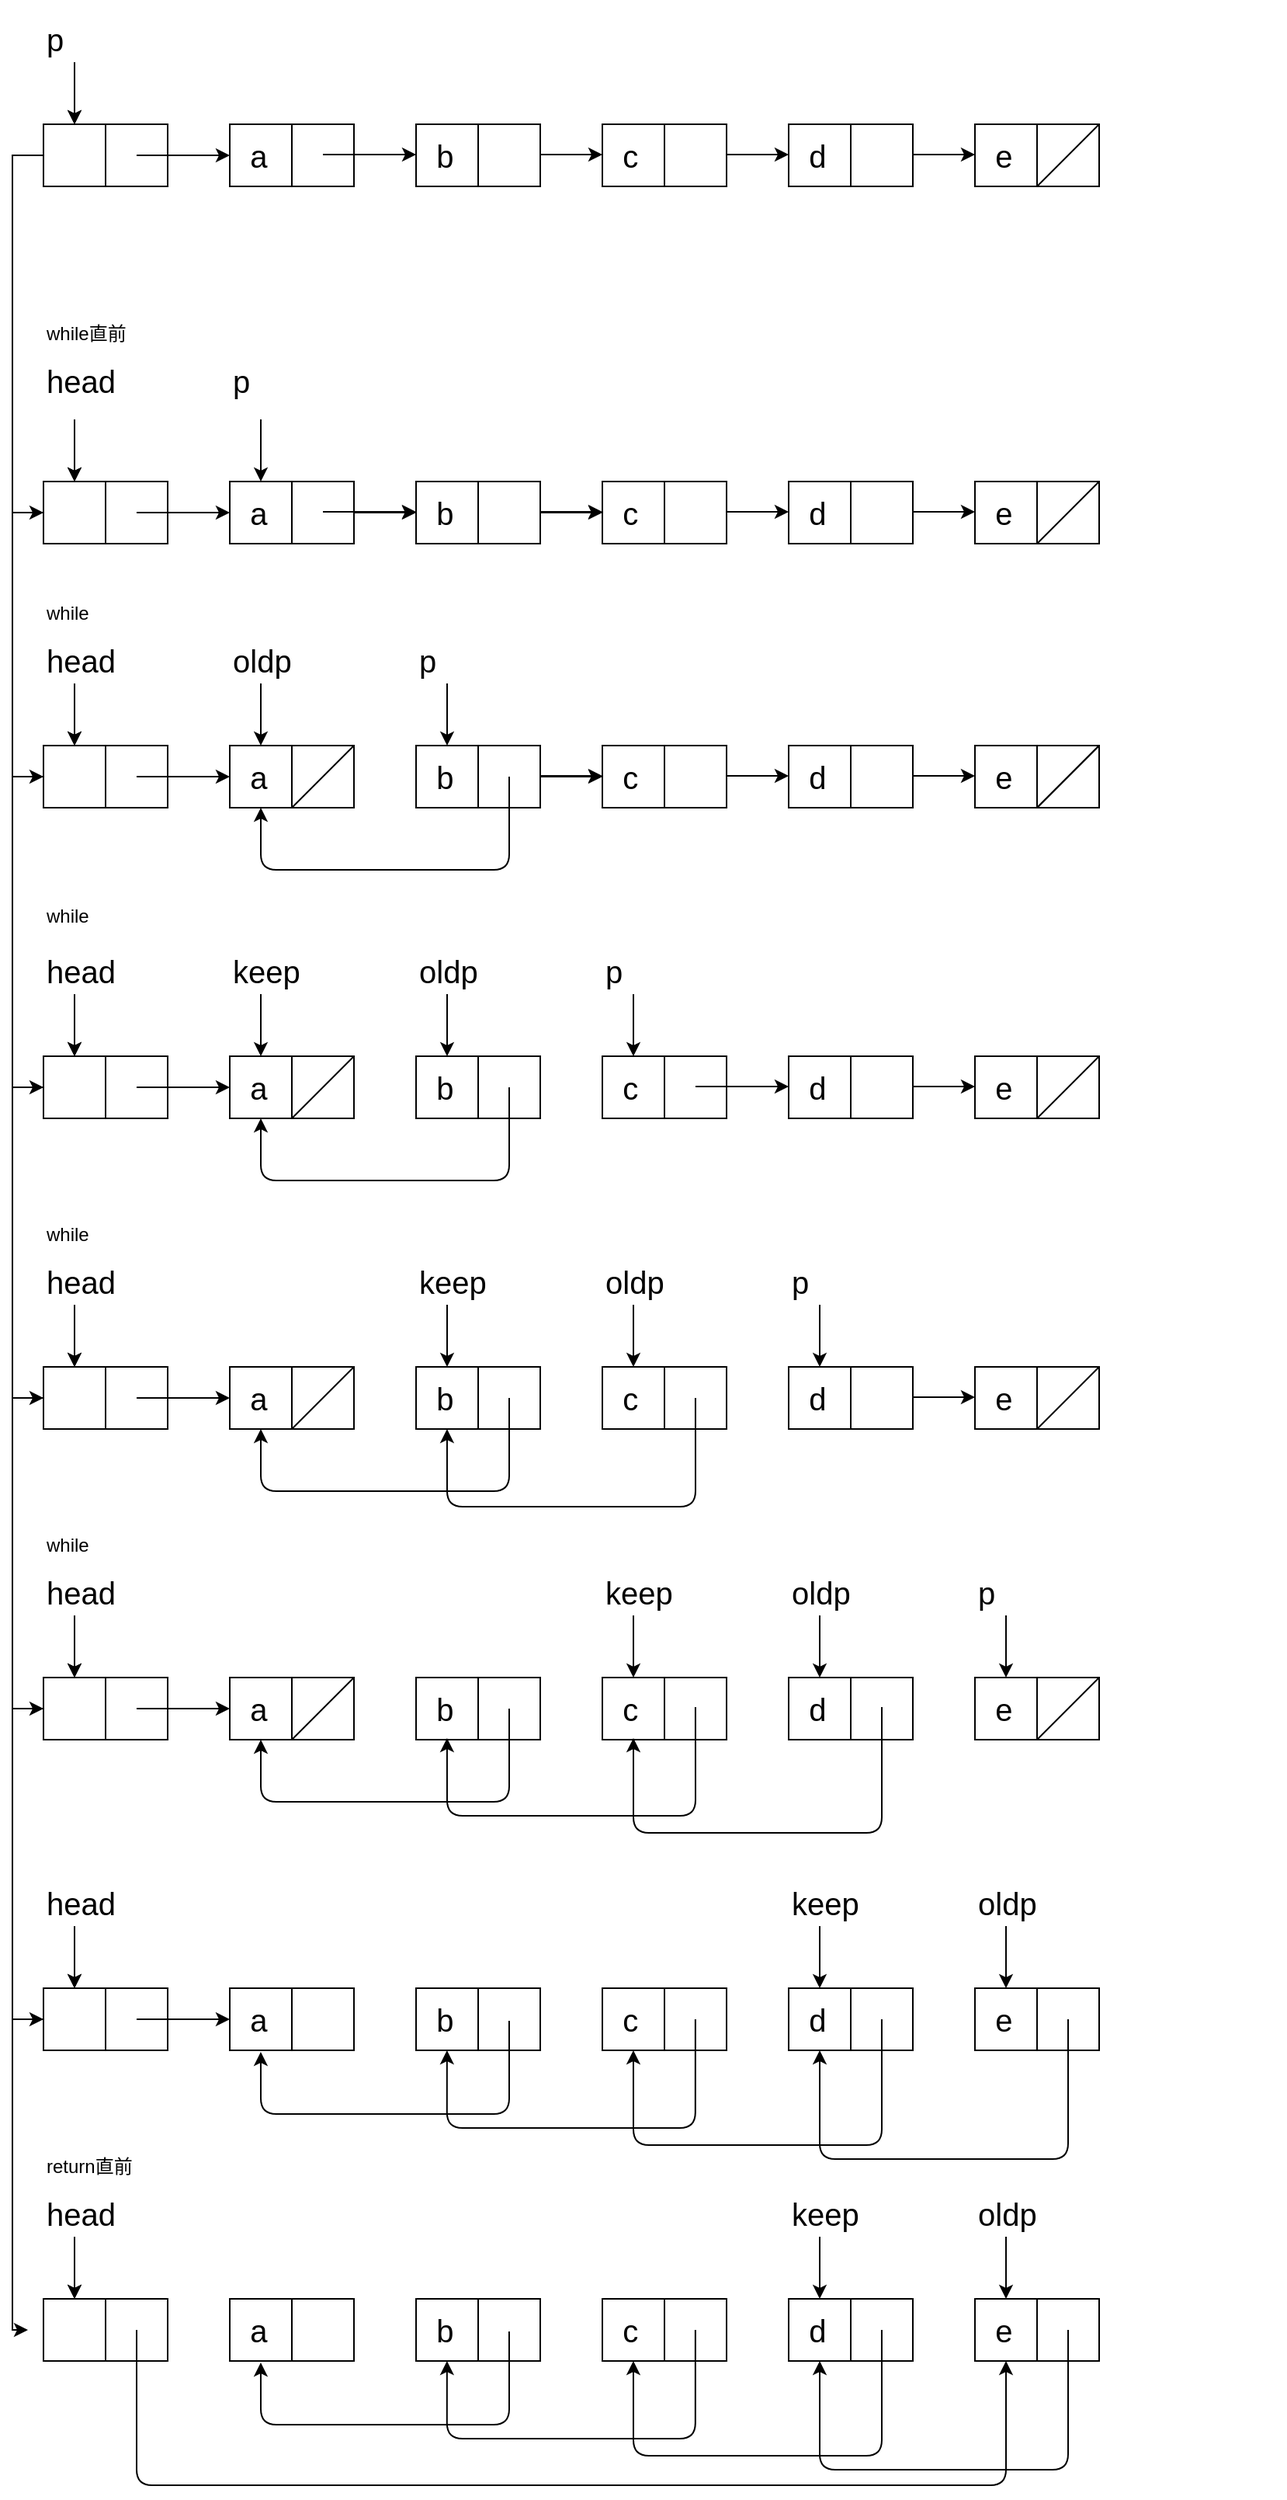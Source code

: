 <mxfile version="14.8.0" type="github">
  <diagram id="2XP58rAFBc3MLYr3Nnb9" name="Page-1">
    <mxGraphModel dx="1221" dy="664" grid="1" gridSize="10" guides="1" tooltips="1" connect="1" arrows="1" fold="1" page="1" pageScale="1" pageWidth="827" pageHeight="1169" math="0" shadow="0">
      <root>
        <mxCell id="0" />
        <mxCell id="1" parent="0" />
        <mxCell id="lmYZ1WUDvemEWm8gwhID-27" value="" style="group" vertex="1" connectable="0" parent="1">
          <mxGeometry x="40" width="680" height="120" as="geometry" />
        </mxCell>
        <mxCell id="0eTv8yT3EtTSWalVSXlZ-60" value="" style="group" parent="lmYZ1WUDvemEWm8gwhID-27" vertex="1" connectable="0">
          <mxGeometry y="40" width="680" height="80" as="geometry" />
        </mxCell>
        <mxCell id="0eTv8yT3EtTSWalVSXlZ-32" value="" style="rounded=0;whiteSpace=wrap;html=1;comic=0;" parent="0eTv8yT3EtTSWalVSXlZ-60" vertex="1">
          <mxGeometry y="40" width="80" height="40" as="geometry" />
        </mxCell>
        <mxCell id="0eTv8yT3EtTSWalVSXlZ-33" value="" style="endArrow=none;html=1;exitX=0.5;exitY=1;exitDx=0;exitDy=0;entryX=0.5;entryY=0;entryDx=0;entryDy=0;comic=0;" parent="0eTv8yT3EtTSWalVSXlZ-60" source="0eTv8yT3EtTSWalVSXlZ-32" target="0eTv8yT3EtTSWalVSXlZ-32" edge="1">
          <mxGeometry width="50" height="50" relative="1" as="geometry">
            <mxPoint x="40" y="80" as="sourcePoint" />
            <mxPoint x="90" y="30" as="targetPoint" />
          </mxGeometry>
        </mxCell>
        <mxCell id="0eTv8yT3EtTSWalVSXlZ-35" value="" style="endArrow=none;html=1;exitX=0.5;exitY=1;exitDx=0;exitDy=0;entryX=0.5;entryY=0;entryDx=0;entryDy=0;comic=0;" parent="0eTv8yT3EtTSWalVSXlZ-60" edge="1">
          <mxGeometry width="50" height="50" relative="1" as="geometry">
            <mxPoint x="280" y="80" as="sourcePoint" />
            <mxPoint x="280" y="40" as="targetPoint" />
          </mxGeometry>
        </mxCell>
        <mxCell id="0eTv8yT3EtTSWalVSXlZ-36" value="&lt;div style=&quot;font-size: 30px&quot; align=&quot;left&quot;&gt;&lt;p style=&quot;font-size: 20px&quot;&gt;&amp;nbsp; a&lt;/p&gt;&lt;/div&gt;" style="rounded=0;whiteSpace=wrap;html=1;comic=0;align=left;" parent="0eTv8yT3EtTSWalVSXlZ-60" vertex="1">
          <mxGeometry x="120" y="40" width="80" height="40" as="geometry" />
        </mxCell>
        <mxCell id="0eTv8yT3EtTSWalVSXlZ-37" value="" style="endArrow=none;html=1;exitX=0.5;exitY=1;exitDx=0;exitDy=0;entryX=0.5;entryY=0;entryDx=0;entryDy=0;comic=0;" parent="0eTv8yT3EtTSWalVSXlZ-60" source="0eTv8yT3EtTSWalVSXlZ-36" target="0eTv8yT3EtTSWalVSXlZ-36" edge="1">
          <mxGeometry width="50" height="50" relative="1" as="geometry">
            <mxPoint x="60" y="100" as="sourcePoint" />
            <mxPoint x="110" y="50" as="targetPoint" />
          </mxGeometry>
        </mxCell>
        <mxCell id="0eTv8yT3EtTSWalVSXlZ-40" value="" style="endArrow=classic;html=1;comic=0;" parent="0eTv8yT3EtTSWalVSXlZ-60" edge="1">
          <mxGeometry width="50" height="50" relative="1" as="geometry">
            <mxPoint x="60" y="60" as="sourcePoint" />
            <mxPoint x="120" y="60" as="targetPoint" />
          </mxGeometry>
        </mxCell>
        <mxCell id="0eTv8yT3EtTSWalVSXlZ-48" value="" style="endArrow=classic;html=1;comic=0;" parent="0eTv8yT3EtTSWalVSXlZ-60" edge="1">
          <mxGeometry width="50" height="50" relative="1" as="geometry">
            <mxPoint x="180" y="59.5" as="sourcePoint" />
            <mxPoint x="240" y="59.5" as="targetPoint" />
          </mxGeometry>
        </mxCell>
        <mxCell id="0eTv8yT3EtTSWalVSXlZ-49" value="" style="endArrow=classic;html=1;comic=0;" parent="0eTv8yT3EtTSWalVSXlZ-60" edge="1">
          <mxGeometry width="50" height="50" relative="1" as="geometry">
            <mxPoint x="300" y="59.5" as="sourcePoint" />
            <mxPoint x="360" y="59.5" as="targetPoint" />
          </mxGeometry>
        </mxCell>
        <mxCell id="0eTv8yT3EtTSWalVSXlZ-50" value="" style="endArrow=classic;html=1;comic=0;" parent="0eTv8yT3EtTSWalVSXlZ-60" edge="1">
          <mxGeometry width="50" height="50" relative="1" as="geometry">
            <mxPoint x="420" y="59.5" as="sourcePoint" />
            <mxPoint x="480" y="59.5" as="targetPoint" />
          </mxGeometry>
        </mxCell>
        <mxCell id="0eTv8yT3EtTSWalVSXlZ-51" value="" style="endArrow=classic;html=1;comic=0;" parent="0eTv8yT3EtTSWalVSXlZ-60" edge="1">
          <mxGeometry width="50" height="50" relative="1" as="geometry">
            <mxPoint x="540" y="59.5" as="sourcePoint" />
            <mxPoint x="600" y="59.5" as="targetPoint" />
          </mxGeometry>
        </mxCell>
        <mxCell id="0eTv8yT3EtTSWalVSXlZ-52" value="" style="endArrow=classic;html=1;entryX=0.25;entryY=0;entryDx=0;entryDy=0;comic=0;" parent="0eTv8yT3EtTSWalVSXlZ-60" target="0eTv8yT3EtTSWalVSXlZ-32" edge="1">
          <mxGeometry width="50" height="50" relative="1" as="geometry">
            <mxPoint x="20" as="sourcePoint" />
            <mxPoint x="400" y="240" as="targetPoint" />
          </mxGeometry>
        </mxCell>
        <mxCell id="0eTv8yT3EtTSWalVSXlZ-53" value="" style="endArrow=classic;html=1;entryX=0.25;entryY=0;entryDx=0;entryDy=0;comic=0;" parent="0eTv8yT3EtTSWalVSXlZ-60" edge="1">
          <mxGeometry width="50" height="50" relative="1" as="geometry">
            <mxPoint x="20" as="sourcePoint" />
            <mxPoint x="20" y="40" as="targetPoint" />
          </mxGeometry>
        </mxCell>
        <mxCell id="lmYZ1WUDvemEWm8gwhID-10" value="&lt;div style=&quot;font-size: 30px&quot; align=&quot;left&quot;&gt;&lt;p style=&quot;font-size: 20px&quot;&gt;&amp;nbsp; b&lt;br&gt;&lt;/p&gt;&lt;/div&gt;" style="rounded=0;whiteSpace=wrap;html=1;comic=0;align=left;" vertex="1" parent="0eTv8yT3EtTSWalVSXlZ-60">
          <mxGeometry x="240" y="40" width="80" height="40" as="geometry" />
        </mxCell>
        <mxCell id="lmYZ1WUDvemEWm8gwhID-11" value="" style="endArrow=none;html=1;exitX=0.5;exitY=1;exitDx=0;exitDy=0;entryX=0.5;entryY=0;entryDx=0;entryDy=0;comic=0;" edge="1" parent="0eTv8yT3EtTSWalVSXlZ-60" source="lmYZ1WUDvemEWm8gwhID-10" target="lmYZ1WUDvemEWm8gwhID-10">
          <mxGeometry width="50" height="50" relative="1" as="geometry">
            <mxPoint x="30" y="70" as="sourcePoint" />
            <mxPoint x="80" y="20" as="targetPoint" />
          </mxGeometry>
        </mxCell>
        <mxCell id="lmYZ1WUDvemEWm8gwhID-19" value="&lt;div style=&quot;font-size: 30px&quot; align=&quot;left&quot;&gt;&lt;p style=&quot;font-size: 20px&quot;&gt;&amp;nbsp; d&lt;br&gt;&lt;/p&gt;&lt;/div&gt;" style="rounded=0;whiteSpace=wrap;html=1;comic=0;align=left;" vertex="1" parent="0eTv8yT3EtTSWalVSXlZ-60">
          <mxGeometry x="480" y="40" width="80" height="40" as="geometry" />
        </mxCell>
        <mxCell id="lmYZ1WUDvemEWm8gwhID-20" value="" style="endArrow=none;html=1;exitX=0.5;exitY=1;exitDx=0;exitDy=0;entryX=0.5;entryY=0;entryDx=0;entryDy=0;comic=0;" edge="1" parent="0eTv8yT3EtTSWalVSXlZ-60" source="lmYZ1WUDvemEWm8gwhID-19" target="lmYZ1WUDvemEWm8gwhID-19">
          <mxGeometry width="50" height="50" relative="1" as="geometry">
            <mxPoint y="40" as="sourcePoint" />
            <mxPoint x="50" y="-10" as="targetPoint" />
          </mxGeometry>
        </mxCell>
        <mxCell id="lmYZ1WUDvemEWm8gwhID-22" value="&lt;div style=&quot;font-size: 30px&quot; align=&quot;left&quot;&gt;&lt;p style=&quot;font-size: 20px&quot;&gt;&amp;nbsp; c&lt;br&gt;&lt;/p&gt;&lt;/div&gt;" style="rounded=0;whiteSpace=wrap;html=1;comic=0;align=left;" vertex="1" parent="0eTv8yT3EtTSWalVSXlZ-60">
          <mxGeometry x="360" y="40" width="80" height="40" as="geometry" />
        </mxCell>
        <mxCell id="lmYZ1WUDvemEWm8gwhID-23" value="" style="endArrow=none;html=1;exitX=0.5;exitY=1;exitDx=0;exitDy=0;entryX=0.5;entryY=0;entryDx=0;entryDy=0;comic=0;" edge="1" parent="0eTv8yT3EtTSWalVSXlZ-60" source="lmYZ1WUDvemEWm8gwhID-22" target="lmYZ1WUDvemEWm8gwhID-22">
          <mxGeometry width="50" height="50" relative="1" as="geometry">
            <mxPoint x="-160" as="sourcePoint" />
            <mxPoint x="-110" y="-50" as="targetPoint" />
          </mxGeometry>
        </mxCell>
        <mxCell id="lmYZ1WUDvemEWm8gwhID-24" value="&lt;div style=&quot;font-size: 30px&quot; align=&quot;left&quot;&gt;&lt;p style=&quot;font-size: 20px&quot;&gt;&amp;nbsp; e&lt;br&gt;&lt;/p&gt;&lt;/div&gt;" style="rounded=0;whiteSpace=wrap;html=1;comic=0;align=left;" vertex="1" parent="0eTv8yT3EtTSWalVSXlZ-60">
          <mxGeometry x="600" y="40" width="80" height="40" as="geometry" />
        </mxCell>
        <mxCell id="lmYZ1WUDvemEWm8gwhID-25" value="" style="endArrow=none;html=1;exitX=0.5;exitY=1;exitDx=0;exitDy=0;entryX=0.5;entryY=0;entryDx=0;entryDy=0;comic=0;" edge="1" parent="0eTv8yT3EtTSWalVSXlZ-60" source="lmYZ1WUDvemEWm8gwhID-24" target="lmYZ1WUDvemEWm8gwhID-24">
          <mxGeometry width="50" height="50" relative="1" as="geometry">
            <mxPoint x="80" as="sourcePoint" />
            <mxPoint x="130" y="-50" as="targetPoint" />
          </mxGeometry>
        </mxCell>
        <mxCell id="lmYZ1WUDvemEWm8gwhID-26" value="" style="endArrow=none;html=1;entryX=1;entryY=0;entryDx=0;entryDy=0;exitX=0.5;exitY=1;exitDx=0;exitDy=0;" edge="1" parent="0eTv8yT3EtTSWalVSXlZ-60" source="lmYZ1WUDvemEWm8gwhID-24" target="lmYZ1WUDvemEWm8gwhID-24">
          <mxGeometry width="50" height="50" relative="1" as="geometry">
            <mxPoint x="320" y="190" as="sourcePoint" />
            <mxPoint x="370" y="140" as="targetPoint" />
          </mxGeometry>
        </mxCell>
        <mxCell id="lmYZ1WUDvemEWm8gwhID-2" value="&lt;div style=&quot;font-size: 20px&quot;&gt;p&lt;/div&gt;" style="text;whiteSpace=wrap;html=1;align=left;verticalAlign=bottom;" vertex="1" parent="lmYZ1WUDvemEWm8gwhID-27">
          <mxGeometry width="80" height="40" as="geometry" />
        </mxCell>
        <mxCell id="lmYZ1WUDvemEWm8gwhID-63" value="" style="group" vertex="1" connectable="0" parent="1">
          <mxGeometry x="40" y="1000" width="680" height="120" as="geometry" />
        </mxCell>
        <mxCell id="lmYZ1WUDvemEWm8gwhID-64" value="" style="group" vertex="1" connectable="0" parent="lmYZ1WUDvemEWm8gwhID-63">
          <mxGeometry y="40" width="680" height="80" as="geometry" />
        </mxCell>
        <mxCell id="lmYZ1WUDvemEWm8gwhID-65" value="" style="rounded=0;whiteSpace=wrap;html=1;comic=0;" vertex="1" parent="lmYZ1WUDvemEWm8gwhID-64">
          <mxGeometry y="40" width="80" height="40" as="geometry" />
        </mxCell>
        <mxCell id="lmYZ1WUDvemEWm8gwhID-66" value="" style="endArrow=none;html=1;exitX=0.5;exitY=1;exitDx=0;exitDy=0;entryX=0.5;entryY=0;entryDx=0;entryDy=0;comic=0;" edge="1" parent="lmYZ1WUDvemEWm8gwhID-64" source="lmYZ1WUDvemEWm8gwhID-65" target="lmYZ1WUDvemEWm8gwhID-65">
          <mxGeometry width="50" height="50" relative="1" as="geometry">
            <mxPoint x="40" y="80" as="sourcePoint" />
            <mxPoint x="90" y="30" as="targetPoint" />
          </mxGeometry>
        </mxCell>
        <mxCell id="lmYZ1WUDvemEWm8gwhID-67" value="" style="endArrow=none;html=1;exitX=0.5;exitY=1;exitDx=0;exitDy=0;entryX=0.5;entryY=0;entryDx=0;entryDy=0;comic=0;" edge="1" parent="lmYZ1WUDvemEWm8gwhID-64">
          <mxGeometry width="50" height="50" relative="1" as="geometry">
            <mxPoint x="280" y="80" as="sourcePoint" />
            <mxPoint x="280" y="40" as="targetPoint" />
          </mxGeometry>
        </mxCell>
        <mxCell id="lmYZ1WUDvemEWm8gwhID-68" value="&lt;div style=&quot;font-size: 30px&quot; align=&quot;left&quot;&gt;&lt;p style=&quot;font-size: 20px&quot;&gt;&amp;nbsp; a&lt;/p&gt;&lt;/div&gt;" style="rounded=0;whiteSpace=wrap;html=1;comic=0;align=left;" vertex="1" parent="lmYZ1WUDvemEWm8gwhID-64">
          <mxGeometry x="120" y="40" width="80" height="40" as="geometry" />
        </mxCell>
        <mxCell id="lmYZ1WUDvemEWm8gwhID-69" value="" style="endArrow=none;html=1;exitX=0.5;exitY=1;exitDx=0;exitDy=0;entryX=0.5;entryY=0;entryDx=0;entryDy=0;comic=0;" edge="1" parent="lmYZ1WUDvemEWm8gwhID-64" source="lmYZ1WUDvemEWm8gwhID-68" target="lmYZ1WUDvemEWm8gwhID-68">
          <mxGeometry width="50" height="50" relative="1" as="geometry">
            <mxPoint x="60" y="100" as="sourcePoint" />
            <mxPoint x="110" y="50" as="targetPoint" />
          </mxGeometry>
        </mxCell>
        <mxCell id="lmYZ1WUDvemEWm8gwhID-70" value="" style="endArrow=classic;html=1;comic=0;" edge="1" parent="lmYZ1WUDvemEWm8gwhID-64">
          <mxGeometry width="50" height="50" relative="1" as="geometry">
            <mxPoint x="60" y="60" as="sourcePoint" />
            <mxPoint x="120" y="60" as="targetPoint" />
          </mxGeometry>
        </mxCell>
        <mxCell id="lmYZ1WUDvemEWm8gwhID-75" value="" style="endArrow=classic;html=1;entryX=0.25;entryY=0;entryDx=0;entryDy=0;comic=0;" edge="1" parent="lmYZ1WUDvemEWm8gwhID-64" target="lmYZ1WUDvemEWm8gwhID-65">
          <mxGeometry width="50" height="50" relative="1" as="geometry">
            <mxPoint x="20" as="sourcePoint" />
            <mxPoint x="400" y="240" as="targetPoint" />
          </mxGeometry>
        </mxCell>
        <mxCell id="lmYZ1WUDvemEWm8gwhID-76" value="" style="endArrow=classic;html=1;entryX=0.25;entryY=0;entryDx=0;entryDy=0;comic=0;" edge="1" parent="lmYZ1WUDvemEWm8gwhID-64">
          <mxGeometry width="50" height="50" relative="1" as="geometry">
            <mxPoint x="20" as="sourcePoint" />
            <mxPoint x="20" y="40" as="targetPoint" />
          </mxGeometry>
        </mxCell>
        <mxCell id="lmYZ1WUDvemEWm8gwhID-83" value="&lt;div style=&quot;font-size: 30px&quot; align=&quot;left&quot;&gt;&lt;p style=&quot;font-size: 20px&quot;&gt;&amp;nbsp; b&lt;br&gt;&lt;/p&gt;&lt;/div&gt;" style="rounded=0;whiteSpace=wrap;html=1;comic=0;align=left;" vertex="1" parent="lmYZ1WUDvemEWm8gwhID-64">
          <mxGeometry x="240" y="40" width="80" height="40" as="geometry" />
        </mxCell>
        <mxCell id="lmYZ1WUDvemEWm8gwhID-84" value="" style="endArrow=none;html=1;exitX=0.5;exitY=1;exitDx=0;exitDy=0;entryX=0.5;entryY=0;entryDx=0;entryDy=0;comic=0;" edge="1" parent="lmYZ1WUDvemEWm8gwhID-64" source="lmYZ1WUDvemEWm8gwhID-83" target="lmYZ1WUDvemEWm8gwhID-83">
          <mxGeometry width="50" height="50" relative="1" as="geometry">
            <mxPoint x="30" y="70" as="sourcePoint" />
            <mxPoint x="80" y="20" as="targetPoint" />
          </mxGeometry>
        </mxCell>
        <mxCell id="lmYZ1WUDvemEWm8gwhID-85" value="&lt;div style=&quot;font-size: 30px&quot; align=&quot;left&quot;&gt;&lt;p style=&quot;font-size: 20px&quot;&gt;&amp;nbsp; d&lt;br&gt;&lt;/p&gt;&lt;/div&gt;" style="rounded=0;whiteSpace=wrap;html=1;comic=0;align=left;" vertex="1" parent="lmYZ1WUDvemEWm8gwhID-64">
          <mxGeometry x="480" y="40" width="80" height="40" as="geometry" />
        </mxCell>
        <mxCell id="lmYZ1WUDvemEWm8gwhID-86" value="" style="endArrow=none;html=1;exitX=0.5;exitY=1;exitDx=0;exitDy=0;entryX=0.5;entryY=0;entryDx=0;entryDy=0;comic=0;" edge="1" parent="lmYZ1WUDvemEWm8gwhID-64" source="lmYZ1WUDvemEWm8gwhID-85" target="lmYZ1WUDvemEWm8gwhID-85">
          <mxGeometry width="50" height="50" relative="1" as="geometry">
            <mxPoint y="40" as="sourcePoint" />
            <mxPoint x="50" y="-10" as="targetPoint" />
          </mxGeometry>
        </mxCell>
        <mxCell id="lmYZ1WUDvemEWm8gwhID-87" value="&lt;div style=&quot;font-size: 30px&quot; align=&quot;left&quot;&gt;&lt;p style=&quot;font-size: 20px&quot;&gt;&amp;nbsp; c&lt;br&gt;&lt;/p&gt;&lt;/div&gt;" style="rounded=0;whiteSpace=wrap;html=1;comic=0;align=left;" vertex="1" parent="lmYZ1WUDvemEWm8gwhID-64">
          <mxGeometry x="360" y="40" width="80" height="40" as="geometry" />
        </mxCell>
        <mxCell id="lmYZ1WUDvemEWm8gwhID-88" value="" style="endArrow=none;html=1;exitX=0.5;exitY=1;exitDx=0;exitDy=0;entryX=0.5;entryY=0;entryDx=0;entryDy=0;comic=0;" edge="1" parent="lmYZ1WUDvemEWm8gwhID-64" source="lmYZ1WUDvemEWm8gwhID-87" target="lmYZ1WUDvemEWm8gwhID-87">
          <mxGeometry width="50" height="50" relative="1" as="geometry">
            <mxPoint x="-160" as="sourcePoint" />
            <mxPoint x="-110" y="-50" as="targetPoint" />
          </mxGeometry>
        </mxCell>
        <mxCell id="lmYZ1WUDvemEWm8gwhID-89" value="&lt;div style=&quot;font-size: 30px&quot; align=&quot;left&quot;&gt;&lt;p style=&quot;font-size: 20px&quot;&gt;&amp;nbsp; e&lt;br&gt;&lt;/p&gt;&lt;/div&gt;" style="rounded=0;whiteSpace=wrap;html=1;comic=0;align=left;" vertex="1" parent="lmYZ1WUDvemEWm8gwhID-64">
          <mxGeometry x="600" y="40" width="80" height="40" as="geometry" />
        </mxCell>
        <mxCell id="lmYZ1WUDvemEWm8gwhID-90" value="" style="endArrow=none;html=1;exitX=0.5;exitY=1;exitDx=0;exitDy=0;entryX=0.5;entryY=0;entryDx=0;entryDy=0;comic=0;" edge="1" parent="lmYZ1WUDvemEWm8gwhID-64" source="lmYZ1WUDvemEWm8gwhID-89" target="lmYZ1WUDvemEWm8gwhID-89">
          <mxGeometry width="50" height="50" relative="1" as="geometry">
            <mxPoint x="80" as="sourcePoint" />
            <mxPoint x="130" y="-50" as="targetPoint" />
          </mxGeometry>
        </mxCell>
        <mxCell id="lmYZ1WUDvemEWm8gwhID-91" value="" style="endArrow=none;html=1;entryX=1;entryY=0;entryDx=0;entryDy=0;exitX=0.5;exitY=1;exitDx=0;exitDy=0;" edge="1" parent="lmYZ1WUDvemEWm8gwhID-64" source="lmYZ1WUDvemEWm8gwhID-89" target="lmYZ1WUDvemEWm8gwhID-89">
          <mxGeometry width="50" height="50" relative="1" as="geometry">
            <mxPoint x="320" y="190" as="sourcePoint" />
            <mxPoint x="370" y="140" as="targetPoint" />
          </mxGeometry>
        </mxCell>
        <mxCell id="lmYZ1WUDvemEWm8gwhID-92" value="&lt;div style=&quot;font-size: 20px&quot;&gt;head&lt;/div&gt;" style="text;whiteSpace=wrap;html=1;align=left;verticalAlign=bottom;" vertex="1" parent="lmYZ1WUDvemEWm8gwhID-63">
          <mxGeometry width="80" height="40" as="geometry" />
        </mxCell>
        <mxCell id="lmYZ1WUDvemEWm8gwhID-386" value="while" style="text;whiteSpace=wrap;html=1;align=left;verticalAlign=middle;" vertex="1" parent="lmYZ1WUDvemEWm8gwhID-63">
          <mxGeometry y="-10" width="220" height="10" as="geometry" />
        </mxCell>
        <mxCell id="lmYZ1WUDvemEWm8gwhID-133" value="" style="group" vertex="1" connectable="0" parent="1">
          <mxGeometry x="40" y="600" width="680" height="120" as="geometry" />
        </mxCell>
        <mxCell id="lmYZ1WUDvemEWm8gwhID-134" value="" style="group" vertex="1" connectable="0" parent="lmYZ1WUDvemEWm8gwhID-133">
          <mxGeometry y="40" width="680" height="80" as="geometry" />
        </mxCell>
        <mxCell id="lmYZ1WUDvemEWm8gwhID-135" value="" style="rounded=0;whiteSpace=wrap;html=1;comic=0;" vertex="1" parent="lmYZ1WUDvemEWm8gwhID-134">
          <mxGeometry y="40" width="80" height="40" as="geometry" />
        </mxCell>
        <mxCell id="lmYZ1WUDvemEWm8gwhID-136" value="" style="endArrow=none;html=1;exitX=0.5;exitY=1;exitDx=0;exitDy=0;entryX=0.5;entryY=0;entryDx=0;entryDy=0;comic=0;" edge="1" parent="lmYZ1WUDvemEWm8gwhID-134" source="lmYZ1WUDvemEWm8gwhID-135" target="lmYZ1WUDvemEWm8gwhID-135">
          <mxGeometry width="50" height="50" relative="1" as="geometry">
            <mxPoint x="40" y="80" as="sourcePoint" />
            <mxPoint x="90" y="30" as="targetPoint" />
          </mxGeometry>
        </mxCell>
        <mxCell id="lmYZ1WUDvemEWm8gwhID-137" value="" style="endArrow=none;html=1;exitX=0.5;exitY=1;exitDx=0;exitDy=0;entryX=0.5;entryY=0;entryDx=0;entryDy=0;comic=0;" edge="1" parent="lmYZ1WUDvemEWm8gwhID-134">
          <mxGeometry width="50" height="50" relative="1" as="geometry">
            <mxPoint x="280" y="80" as="sourcePoint" />
            <mxPoint x="280" y="40" as="targetPoint" />
          </mxGeometry>
        </mxCell>
        <mxCell id="lmYZ1WUDvemEWm8gwhID-138" value="&lt;div style=&quot;font-size: 30px&quot; align=&quot;left&quot;&gt;&lt;p style=&quot;font-size: 20px&quot;&gt;&amp;nbsp; a&lt;/p&gt;&lt;/div&gt;" style="rounded=0;whiteSpace=wrap;html=1;comic=0;align=left;" vertex="1" parent="lmYZ1WUDvemEWm8gwhID-134">
          <mxGeometry x="120" y="40" width="80" height="40" as="geometry" />
        </mxCell>
        <mxCell id="lmYZ1WUDvemEWm8gwhID-139" value="" style="endArrow=none;html=1;exitX=0.5;exitY=1;exitDx=0;exitDy=0;entryX=0.5;entryY=0;entryDx=0;entryDy=0;comic=0;" edge="1" parent="lmYZ1WUDvemEWm8gwhID-134" source="lmYZ1WUDvemEWm8gwhID-138" target="lmYZ1WUDvemEWm8gwhID-138">
          <mxGeometry width="50" height="50" relative="1" as="geometry">
            <mxPoint x="60" y="100" as="sourcePoint" />
            <mxPoint x="110" y="50" as="targetPoint" />
          </mxGeometry>
        </mxCell>
        <mxCell id="lmYZ1WUDvemEWm8gwhID-140" value="" style="endArrow=classic;html=1;comic=0;" edge="1" parent="lmYZ1WUDvemEWm8gwhID-134">
          <mxGeometry width="50" height="50" relative="1" as="geometry">
            <mxPoint x="60" y="60" as="sourcePoint" />
            <mxPoint x="120" y="60" as="targetPoint" />
          </mxGeometry>
        </mxCell>
        <mxCell id="lmYZ1WUDvemEWm8gwhID-144" value="" style="endArrow=classic;html=1;comic=0;" edge="1" parent="lmYZ1WUDvemEWm8gwhID-134">
          <mxGeometry width="50" height="50" relative="1" as="geometry">
            <mxPoint x="540" y="59.5" as="sourcePoint" />
            <mxPoint x="600" y="59.5" as="targetPoint" />
          </mxGeometry>
        </mxCell>
        <mxCell id="lmYZ1WUDvemEWm8gwhID-145" value="" style="endArrow=classic;html=1;entryX=0.25;entryY=0;entryDx=0;entryDy=0;comic=0;" edge="1" parent="lmYZ1WUDvemEWm8gwhID-134" target="lmYZ1WUDvemEWm8gwhID-135">
          <mxGeometry width="50" height="50" relative="1" as="geometry">
            <mxPoint x="20" as="sourcePoint" />
            <mxPoint x="400" y="240" as="targetPoint" />
          </mxGeometry>
        </mxCell>
        <mxCell id="lmYZ1WUDvemEWm8gwhID-146" value="" style="endArrow=classic;html=1;entryX=0.25;entryY=0;entryDx=0;entryDy=0;comic=0;" edge="1" parent="lmYZ1WUDvemEWm8gwhID-134">
          <mxGeometry width="50" height="50" relative="1" as="geometry">
            <mxPoint x="20" as="sourcePoint" />
            <mxPoint x="20" y="40" as="targetPoint" />
          </mxGeometry>
        </mxCell>
        <mxCell id="lmYZ1WUDvemEWm8gwhID-153" value="&lt;div style=&quot;font-size: 30px&quot; align=&quot;left&quot;&gt;&lt;p style=&quot;font-size: 20px&quot;&gt;&amp;nbsp; b&lt;br&gt;&lt;/p&gt;&lt;/div&gt;" style="rounded=0;whiteSpace=wrap;html=1;comic=0;align=left;" vertex="1" parent="lmYZ1WUDvemEWm8gwhID-134">
          <mxGeometry x="240" y="40" width="80" height="40" as="geometry" />
        </mxCell>
        <mxCell id="lmYZ1WUDvemEWm8gwhID-154" value="" style="endArrow=none;html=1;exitX=0.5;exitY=1;exitDx=0;exitDy=0;entryX=0.5;entryY=0;entryDx=0;entryDy=0;comic=0;" edge="1" parent="lmYZ1WUDvemEWm8gwhID-134" source="lmYZ1WUDvemEWm8gwhID-153" target="lmYZ1WUDvemEWm8gwhID-153">
          <mxGeometry width="50" height="50" relative="1" as="geometry">
            <mxPoint x="30" y="70" as="sourcePoint" />
            <mxPoint x="80" y="20" as="targetPoint" />
          </mxGeometry>
        </mxCell>
        <mxCell id="lmYZ1WUDvemEWm8gwhID-155" value="&lt;div style=&quot;font-size: 30px&quot; align=&quot;left&quot;&gt;&lt;p style=&quot;font-size: 20px&quot;&gt;&amp;nbsp; d&lt;br&gt;&lt;/p&gt;&lt;/div&gt;" style="rounded=0;whiteSpace=wrap;html=1;comic=0;align=left;" vertex="1" parent="lmYZ1WUDvemEWm8gwhID-134">
          <mxGeometry x="480" y="40" width="80" height="40" as="geometry" />
        </mxCell>
        <mxCell id="lmYZ1WUDvemEWm8gwhID-156" value="" style="endArrow=none;html=1;exitX=0.5;exitY=1;exitDx=0;exitDy=0;entryX=0.5;entryY=0;entryDx=0;entryDy=0;comic=0;" edge="1" parent="lmYZ1WUDvemEWm8gwhID-134" source="lmYZ1WUDvemEWm8gwhID-155" target="lmYZ1WUDvemEWm8gwhID-155">
          <mxGeometry width="50" height="50" relative="1" as="geometry">
            <mxPoint y="40" as="sourcePoint" />
            <mxPoint x="50" y="-10" as="targetPoint" />
          </mxGeometry>
        </mxCell>
        <mxCell id="lmYZ1WUDvemEWm8gwhID-157" value="&lt;div style=&quot;font-size: 30px&quot; align=&quot;left&quot;&gt;&lt;p style=&quot;font-size: 20px&quot;&gt;&amp;nbsp; c&lt;br&gt;&lt;/p&gt;&lt;/div&gt;" style="rounded=0;whiteSpace=wrap;html=1;comic=0;align=left;" vertex="1" parent="lmYZ1WUDvemEWm8gwhID-134">
          <mxGeometry x="360" y="40" width="80" height="40" as="geometry" />
        </mxCell>
        <mxCell id="lmYZ1WUDvemEWm8gwhID-158" value="" style="endArrow=none;html=1;exitX=0.5;exitY=1;exitDx=0;exitDy=0;entryX=0.5;entryY=0;entryDx=0;entryDy=0;comic=0;" edge="1" parent="lmYZ1WUDvemEWm8gwhID-134" source="lmYZ1WUDvemEWm8gwhID-157" target="lmYZ1WUDvemEWm8gwhID-157">
          <mxGeometry width="50" height="50" relative="1" as="geometry">
            <mxPoint x="-160" as="sourcePoint" />
            <mxPoint x="-110" y="-50" as="targetPoint" />
          </mxGeometry>
        </mxCell>
        <mxCell id="lmYZ1WUDvemEWm8gwhID-159" value="&lt;div style=&quot;font-size: 30px&quot; align=&quot;left&quot;&gt;&lt;p style=&quot;font-size: 20px&quot;&gt;&amp;nbsp; e&lt;br&gt;&lt;/p&gt;&lt;/div&gt;" style="rounded=0;whiteSpace=wrap;html=1;comic=0;align=left;" vertex="1" parent="lmYZ1WUDvemEWm8gwhID-134">
          <mxGeometry x="600" y="40" width="80" height="40" as="geometry" />
        </mxCell>
        <mxCell id="lmYZ1WUDvemEWm8gwhID-160" value="" style="endArrow=none;html=1;exitX=0.5;exitY=1;exitDx=0;exitDy=0;entryX=0.5;entryY=0;entryDx=0;entryDy=0;comic=0;" edge="1" parent="lmYZ1WUDvemEWm8gwhID-134" source="lmYZ1WUDvemEWm8gwhID-159" target="lmYZ1WUDvemEWm8gwhID-159">
          <mxGeometry width="50" height="50" relative="1" as="geometry">
            <mxPoint x="80" as="sourcePoint" />
            <mxPoint x="130" y="-50" as="targetPoint" />
          </mxGeometry>
        </mxCell>
        <mxCell id="lmYZ1WUDvemEWm8gwhID-161" value="" style="endArrow=none;html=1;entryX=1;entryY=0;entryDx=0;entryDy=0;exitX=0.5;exitY=1;exitDx=0;exitDy=0;" edge="1" parent="lmYZ1WUDvemEWm8gwhID-134" source="lmYZ1WUDvemEWm8gwhID-159" target="lmYZ1WUDvemEWm8gwhID-159">
          <mxGeometry width="50" height="50" relative="1" as="geometry">
            <mxPoint x="320" y="190" as="sourcePoint" />
            <mxPoint x="370" y="140" as="targetPoint" />
          </mxGeometry>
        </mxCell>
        <mxCell id="lmYZ1WUDvemEWm8gwhID-207" value="" style="group" vertex="1" connectable="0" parent="lmYZ1WUDvemEWm8gwhID-134">
          <mxGeometry x="140" width="340" height="59.5" as="geometry" />
        </mxCell>
        <mxCell id="lmYZ1WUDvemEWm8gwhID-143" value="" style="endArrow=classic;html=1;comic=0;" edge="1" parent="lmYZ1WUDvemEWm8gwhID-207">
          <mxGeometry width="50" height="50" relative="1" as="geometry">
            <mxPoint x="280" y="59.5" as="sourcePoint" />
            <mxPoint x="340" y="59.5" as="targetPoint" />
          </mxGeometry>
        </mxCell>
        <mxCell id="lmYZ1WUDvemEWm8gwhID-162" value="&lt;div style=&quot;font-size: 20px&quot;&gt;head&lt;/div&gt;" style="text;whiteSpace=wrap;html=1;align=left;verticalAlign=bottom;" vertex="1" parent="lmYZ1WUDvemEWm8gwhID-133">
          <mxGeometry width="80" height="40" as="geometry" />
        </mxCell>
        <mxCell id="lmYZ1WUDvemEWm8gwhID-168" value="" style="group" vertex="1" connectable="0" parent="1">
          <mxGeometry x="40" y="400" width="680" height="120" as="geometry" />
        </mxCell>
        <mxCell id="lmYZ1WUDvemEWm8gwhID-169" value="" style="group" vertex="1" connectable="0" parent="lmYZ1WUDvemEWm8gwhID-168">
          <mxGeometry y="40" width="680" height="80" as="geometry" />
        </mxCell>
        <mxCell id="lmYZ1WUDvemEWm8gwhID-170" value="" style="rounded=0;whiteSpace=wrap;html=1;comic=0;" vertex="1" parent="lmYZ1WUDvemEWm8gwhID-169">
          <mxGeometry y="40" width="80" height="40" as="geometry" />
        </mxCell>
        <mxCell id="lmYZ1WUDvemEWm8gwhID-171" value="" style="endArrow=none;html=1;exitX=0.5;exitY=1;exitDx=0;exitDy=0;entryX=0.5;entryY=0;entryDx=0;entryDy=0;comic=0;" edge="1" parent="lmYZ1WUDvemEWm8gwhID-169" source="lmYZ1WUDvemEWm8gwhID-170" target="lmYZ1WUDvemEWm8gwhID-170">
          <mxGeometry width="50" height="50" relative="1" as="geometry">
            <mxPoint x="40" y="80" as="sourcePoint" />
            <mxPoint x="90" y="30" as="targetPoint" />
          </mxGeometry>
        </mxCell>
        <mxCell id="lmYZ1WUDvemEWm8gwhID-172" value="" style="endArrow=none;html=1;exitX=0.5;exitY=1;exitDx=0;exitDy=0;entryX=0.5;entryY=0;entryDx=0;entryDy=0;comic=0;" edge="1" parent="lmYZ1WUDvemEWm8gwhID-169">
          <mxGeometry width="50" height="50" relative="1" as="geometry">
            <mxPoint x="280" y="80" as="sourcePoint" />
            <mxPoint x="280" y="40" as="targetPoint" />
          </mxGeometry>
        </mxCell>
        <mxCell id="lmYZ1WUDvemEWm8gwhID-173" value="&lt;div style=&quot;font-size: 30px&quot; align=&quot;left&quot;&gt;&lt;p style=&quot;font-size: 20px&quot;&gt;&amp;nbsp; a&lt;/p&gt;&lt;/div&gt;" style="rounded=0;whiteSpace=wrap;html=1;comic=0;align=left;" vertex="1" parent="lmYZ1WUDvemEWm8gwhID-169">
          <mxGeometry x="120" y="40" width="80" height="40" as="geometry" />
        </mxCell>
        <mxCell id="lmYZ1WUDvemEWm8gwhID-174" value="" style="endArrow=none;html=1;exitX=0.5;exitY=1;exitDx=0;exitDy=0;entryX=0.5;entryY=0;entryDx=0;entryDy=0;comic=0;" edge="1" parent="lmYZ1WUDvemEWm8gwhID-169" source="lmYZ1WUDvemEWm8gwhID-173" target="lmYZ1WUDvemEWm8gwhID-173">
          <mxGeometry width="50" height="50" relative="1" as="geometry">
            <mxPoint x="60" y="100" as="sourcePoint" />
            <mxPoint x="110" y="50" as="targetPoint" />
          </mxGeometry>
        </mxCell>
        <mxCell id="lmYZ1WUDvemEWm8gwhID-175" value="" style="endArrow=classic;html=1;comic=0;" edge="1" parent="lmYZ1WUDvemEWm8gwhID-169">
          <mxGeometry width="50" height="50" relative="1" as="geometry">
            <mxPoint x="60" y="60" as="sourcePoint" />
            <mxPoint x="120" y="60" as="targetPoint" />
          </mxGeometry>
        </mxCell>
        <mxCell id="lmYZ1WUDvemEWm8gwhID-177" value="" style="endArrow=classic;html=1;comic=0;" edge="1" parent="lmYZ1WUDvemEWm8gwhID-169">
          <mxGeometry width="50" height="50" relative="1" as="geometry">
            <mxPoint x="300" y="59.5" as="sourcePoint" />
            <mxPoint x="360" y="59.5" as="targetPoint" />
          </mxGeometry>
        </mxCell>
        <mxCell id="lmYZ1WUDvemEWm8gwhID-178" value="" style="endArrow=classic;html=1;comic=0;" edge="1" parent="lmYZ1WUDvemEWm8gwhID-169">
          <mxGeometry width="50" height="50" relative="1" as="geometry">
            <mxPoint x="420" y="59.5" as="sourcePoint" />
            <mxPoint x="480" y="59.5" as="targetPoint" />
          </mxGeometry>
        </mxCell>
        <mxCell id="lmYZ1WUDvemEWm8gwhID-179" value="" style="endArrow=classic;html=1;comic=0;" edge="1" parent="lmYZ1WUDvemEWm8gwhID-169">
          <mxGeometry width="50" height="50" relative="1" as="geometry">
            <mxPoint x="540" y="59.5" as="sourcePoint" />
            <mxPoint x="600" y="59.5" as="targetPoint" />
          </mxGeometry>
        </mxCell>
        <mxCell id="lmYZ1WUDvemEWm8gwhID-180" value="" style="endArrow=classic;html=1;entryX=0.25;entryY=0;entryDx=0;entryDy=0;comic=0;" edge="1" parent="lmYZ1WUDvemEWm8gwhID-169" target="lmYZ1WUDvemEWm8gwhID-170">
          <mxGeometry width="50" height="50" relative="1" as="geometry">
            <mxPoint x="20" as="sourcePoint" />
            <mxPoint x="400" y="240" as="targetPoint" />
          </mxGeometry>
        </mxCell>
        <mxCell id="lmYZ1WUDvemEWm8gwhID-181" value="" style="endArrow=classic;html=1;entryX=0.25;entryY=0;entryDx=0;entryDy=0;comic=0;" edge="1" parent="lmYZ1WUDvemEWm8gwhID-169">
          <mxGeometry width="50" height="50" relative="1" as="geometry">
            <mxPoint x="20" as="sourcePoint" />
            <mxPoint x="20" y="40" as="targetPoint" />
          </mxGeometry>
        </mxCell>
        <mxCell id="lmYZ1WUDvemEWm8gwhID-182" value="" style="endArrow=classic;html=1;entryX=0.25;entryY=0;entryDx=0;entryDy=0;comic=0;" edge="1" parent="lmYZ1WUDvemEWm8gwhID-169">
          <mxGeometry width="50" height="50" relative="1" as="geometry">
            <mxPoint x="140" as="sourcePoint" />
            <mxPoint x="140" y="40" as="targetPoint" />
          </mxGeometry>
        </mxCell>
        <mxCell id="lmYZ1WUDvemEWm8gwhID-183" value="" style="endArrow=classic;html=1;entryX=0.25;entryY=0;entryDx=0;entryDy=0;comic=0;" edge="1" parent="lmYZ1WUDvemEWm8gwhID-169">
          <mxGeometry width="50" height="50" relative="1" as="geometry">
            <mxPoint x="260" as="sourcePoint" />
            <mxPoint x="260" y="40" as="targetPoint" />
          </mxGeometry>
        </mxCell>
        <mxCell id="lmYZ1WUDvemEWm8gwhID-187" value="" style="edgeStyle=orthogonalEdgeStyle;rounded=0;orthogonalLoop=1;jettySize=auto;html=1;" edge="1" parent="lmYZ1WUDvemEWm8gwhID-169" source="lmYZ1WUDvemEWm8gwhID-188" target="lmYZ1WUDvemEWm8gwhID-192">
          <mxGeometry relative="1" as="geometry" />
        </mxCell>
        <mxCell id="lmYZ1WUDvemEWm8gwhID-188" value="&lt;div style=&quot;font-size: 30px&quot; align=&quot;left&quot;&gt;&lt;p style=&quot;font-size: 20px&quot;&gt;&amp;nbsp; b&lt;br&gt;&lt;/p&gt;&lt;/div&gt;" style="rounded=0;whiteSpace=wrap;html=1;comic=0;align=left;" vertex="1" parent="lmYZ1WUDvemEWm8gwhID-169">
          <mxGeometry x="240" y="40" width="80" height="40" as="geometry" />
        </mxCell>
        <mxCell id="lmYZ1WUDvemEWm8gwhID-189" value="" style="endArrow=none;html=1;exitX=0.5;exitY=1;exitDx=0;exitDy=0;entryX=0.5;entryY=0;entryDx=0;entryDy=0;comic=0;" edge="1" parent="lmYZ1WUDvemEWm8gwhID-169" source="lmYZ1WUDvemEWm8gwhID-188" target="lmYZ1WUDvemEWm8gwhID-188">
          <mxGeometry width="50" height="50" relative="1" as="geometry">
            <mxPoint x="30" y="70" as="sourcePoint" />
            <mxPoint x="80" y="20" as="targetPoint" />
          </mxGeometry>
        </mxCell>
        <mxCell id="lmYZ1WUDvemEWm8gwhID-190" value="&lt;div style=&quot;font-size: 30px&quot; align=&quot;left&quot;&gt;&lt;p style=&quot;font-size: 20px&quot;&gt;&amp;nbsp; d&lt;br&gt;&lt;/p&gt;&lt;/div&gt;" style="rounded=0;whiteSpace=wrap;html=1;comic=0;align=left;" vertex="1" parent="lmYZ1WUDvemEWm8gwhID-169">
          <mxGeometry x="480" y="40" width="80" height="40" as="geometry" />
        </mxCell>
        <mxCell id="lmYZ1WUDvemEWm8gwhID-191" value="" style="endArrow=none;html=1;exitX=0.5;exitY=1;exitDx=0;exitDy=0;entryX=0.5;entryY=0;entryDx=0;entryDy=0;comic=0;" edge="1" parent="lmYZ1WUDvemEWm8gwhID-169" source="lmYZ1WUDvemEWm8gwhID-190" target="lmYZ1WUDvemEWm8gwhID-190">
          <mxGeometry width="50" height="50" relative="1" as="geometry">
            <mxPoint y="40" as="sourcePoint" />
            <mxPoint x="50" y="-10" as="targetPoint" />
          </mxGeometry>
        </mxCell>
        <mxCell id="lmYZ1WUDvemEWm8gwhID-192" value="&lt;div style=&quot;font-size: 30px&quot; align=&quot;left&quot;&gt;&lt;p style=&quot;font-size: 20px&quot;&gt;&amp;nbsp; c&lt;br&gt;&lt;/p&gt;&lt;/div&gt;" style="rounded=0;whiteSpace=wrap;html=1;comic=0;align=left;" vertex="1" parent="lmYZ1WUDvemEWm8gwhID-169">
          <mxGeometry x="360" y="40" width="80" height="40" as="geometry" />
        </mxCell>
        <mxCell id="lmYZ1WUDvemEWm8gwhID-193" value="" style="endArrow=none;html=1;exitX=0.5;exitY=1;exitDx=0;exitDy=0;entryX=0.5;entryY=0;entryDx=0;entryDy=0;comic=0;" edge="1" parent="lmYZ1WUDvemEWm8gwhID-169" source="lmYZ1WUDvemEWm8gwhID-192" target="lmYZ1WUDvemEWm8gwhID-192">
          <mxGeometry width="50" height="50" relative="1" as="geometry">
            <mxPoint x="-160" as="sourcePoint" />
            <mxPoint x="-110" y="-50" as="targetPoint" />
          </mxGeometry>
        </mxCell>
        <mxCell id="lmYZ1WUDvemEWm8gwhID-194" value="&lt;div style=&quot;font-size: 30px&quot; align=&quot;left&quot;&gt;&lt;p style=&quot;font-size: 20px&quot;&gt;&amp;nbsp; e&lt;br&gt;&lt;/p&gt;&lt;/div&gt;" style="rounded=0;whiteSpace=wrap;html=1;comic=0;align=left;" vertex="1" parent="lmYZ1WUDvemEWm8gwhID-169">
          <mxGeometry x="600" y="40" width="80" height="40" as="geometry" />
        </mxCell>
        <mxCell id="lmYZ1WUDvemEWm8gwhID-195" value="" style="endArrow=none;html=1;exitX=0.5;exitY=1;exitDx=0;exitDy=0;entryX=0.5;entryY=0;entryDx=0;entryDy=0;comic=0;" edge="1" parent="lmYZ1WUDvemEWm8gwhID-169" source="lmYZ1WUDvemEWm8gwhID-194" target="lmYZ1WUDvemEWm8gwhID-194">
          <mxGeometry width="50" height="50" relative="1" as="geometry">
            <mxPoint x="80" as="sourcePoint" />
            <mxPoint x="130" y="-50" as="targetPoint" />
          </mxGeometry>
        </mxCell>
        <mxCell id="lmYZ1WUDvemEWm8gwhID-196" value="" style="endArrow=none;html=1;entryX=1;entryY=0;entryDx=0;entryDy=0;exitX=0.5;exitY=1;exitDx=0;exitDy=0;" edge="1" parent="lmYZ1WUDvemEWm8gwhID-169" source="lmYZ1WUDvemEWm8gwhID-194" target="lmYZ1WUDvemEWm8gwhID-194">
          <mxGeometry width="50" height="50" relative="1" as="geometry">
            <mxPoint x="320" y="190" as="sourcePoint" />
            <mxPoint x="370" y="140" as="targetPoint" />
          </mxGeometry>
        </mxCell>
        <mxCell id="lmYZ1WUDvemEWm8gwhID-197" value="&lt;div style=&quot;font-size: 20px&quot;&gt;head&lt;/div&gt;" style="text;whiteSpace=wrap;html=1;align=left;verticalAlign=bottom;" vertex="1" parent="lmYZ1WUDvemEWm8gwhID-168">
          <mxGeometry width="80" height="40" as="geometry" />
        </mxCell>
        <mxCell id="lmYZ1WUDvemEWm8gwhID-201" value="&lt;div style=&quot;font-size: 20px&quot;&gt;p&lt;br&gt;&lt;/div&gt;" style="text;whiteSpace=wrap;html=1;align=left;verticalAlign=bottom;" vertex="1" parent="lmYZ1WUDvemEWm8gwhID-168">
          <mxGeometry x="240" width="80" height="40" as="geometry" />
        </mxCell>
        <mxCell id="lmYZ1WUDvemEWm8gwhID-202" value="&lt;div style=&quot;font-size: 20px&quot;&gt;oldp&lt;br&gt;&lt;/div&gt;" style="text;whiteSpace=wrap;html=1;align=left;verticalAlign=bottom;" vertex="1" parent="lmYZ1WUDvemEWm8gwhID-168">
          <mxGeometry x="120" width="80" height="40" as="geometry" />
        </mxCell>
        <mxCell id="lmYZ1WUDvemEWm8gwhID-378" value="while" style="text;whiteSpace=wrap;html=1;align=left;verticalAlign=middle;" vertex="1" parent="lmYZ1WUDvemEWm8gwhID-168">
          <mxGeometry y="-10" width="220" height="10" as="geometry" />
        </mxCell>
        <mxCell id="lmYZ1WUDvemEWm8gwhID-28" value="" style="group" vertex="1" connectable="0" parent="1">
          <mxGeometry x="40" y="800" width="680" height="120" as="geometry" />
        </mxCell>
        <mxCell id="lmYZ1WUDvemEWm8gwhID-29" value="" style="group" vertex="1" connectable="0" parent="lmYZ1WUDvemEWm8gwhID-28">
          <mxGeometry y="40" width="680" height="80" as="geometry" />
        </mxCell>
        <mxCell id="lmYZ1WUDvemEWm8gwhID-30" value="" style="rounded=0;whiteSpace=wrap;html=1;comic=0;" vertex="1" parent="lmYZ1WUDvemEWm8gwhID-29">
          <mxGeometry y="40" width="80" height="40" as="geometry" />
        </mxCell>
        <mxCell id="lmYZ1WUDvemEWm8gwhID-31" value="" style="endArrow=none;html=1;exitX=0.5;exitY=1;exitDx=0;exitDy=0;entryX=0.5;entryY=0;entryDx=0;entryDy=0;comic=0;" edge="1" parent="lmYZ1WUDvemEWm8gwhID-29" source="lmYZ1WUDvemEWm8gwhID-30" target="lmYZ1WUDvemEWm8gwhID-30">
          <mxGeometry width="50" height="50" relative="1" as="geometry">
            <mxPoint x="40" y="80" as="sourcePoint" />
            <mxPoint x="90" y="30" as="targetPoint" />
          </mxGeometry>
        </mxCell>
        <mxCell id="lmYZ1WUDvemEWm8gwhID-32" value="" style="endArrow=none;html=1;exitX=0.5;exitY=1;exitDx=0;exitDy=0;entryX=0.5;entryY=0;entryDx=0;entryDy=0;comic=0;" edge="1" parent="lmYZ1WUDvemEWm8gwhID-29">
          <mxGeometry width="50" height="50" relative="1" as="geometry">
            <mxPoint x="280" y="80" as="sourcePoint" />
            <mxPoint x="280" y="40" as="targetPoint" />
          </mxGeometry>
        </mxCell>
        <mxCell id="lmYZ1WUDvemEWm8gwhID-33" value="&lt;div style=&quot;font-size: 30px&quot; align=&quot;left&quot;&gt;&lt;p style=&quot;font-size: 20px&quot;&gt;&amp;nbsp; a&lt;/p&gt;&lt;/div&gt;" style="rounded=0;whiteSpace=wrap;html=1;comic=0;align=left;" vertex="1" parent="lmYZ1WUDvemEWm8gwhID-29">
          <mxGeometry x="120" y="40" width="80" height="40" as="geometry" />
        </mxCell>
        <mxCell id="lmYZ1WUDvemEWm8gwhID-34" value="" style="endArrow=none;html=1;exitX=0.5;exitY=1;exitDx=0;exitDy=0;entryX=0.5;entryY=0;entryDx=0;entryDy=0;comic=0;" edge="1" parent="lmYZ1WUDvemEWm8gwhID-29" source="lmYZ1WUDvemEWm8gwhID-33" target="lmYZ1WUDvemEWm8gwhID-33">
          <mxGeometry width="50" height="50" relative="1" as="geometry">
            <mxPoint x="60" y="100" as="sourcePoint" />
            <mxPoint x="110" y="50" as="targetPoint" />
          </mxGeometry>
        </mxCell>
        <mxCell id="lmYZ1WUDvemEWm8gwhID-35" value="" style="endArrow=classic;html=1;comic=0;" edge="1" parent="lmYZ1WUDvemEWm8gwhID-29">
          <mxGeometry width="50" height="50" relative="1" as="geometry">
            <mxPoint x="60" y="60" as="sourcePoint" />
            <mxPoint x="120" y="60" as="targetPoint" />
          </mxGeometry>
        </mxCell>
        <mxCell id="lmYZ1WUDvemEWm8gwhID-39" value="" style="endArrow=classic;html=1;comic=0;" edge="1" parent="lmYZ1WUDvemEWm8gwhID-29">
          <mxGeometry width="50" height="50" relative="1" as="geometry">
            <mxPoint x="540" y="59.5" as="sourcePoint" />
            <mxPoint x="600" y="59.5" as="targetPoint" />
          </mxGeometry>
        </mxCell>
        <mxCell id="lmYZ1WUDvemEWm8gwhID-40" value="" style="endArrow=classic;html=1;entryX=0.25;entryY=0;entryDx=0;entryDy=0;comic=0;" edge="1" parent="lmYZ1WUDvemEWm8gwhID-29" target="lmYZ1WUDvemEWm8gwhID-30">
          <mxGeometry width="50" height="50" relative="1" as="geometry">
            <mxPoint x="20" as="sourcePoint" />
            <mxPoint x="400" y="240" as="targetPoint" />
          </mxGeometry>
        </mxCell>
        <mxCell id="lmYZ1WUDvemEWm8gwhID-41" value="" style="endArrow=classic;html=1;entryX=0.25;entryY=0;entryDx=0;entryDy=0;comic=0;" edge="1" parent="lmYZ1WUDvemEWm8gwhID-29">
          <mxGeometry width="50" height="50" relative="1" as="geometry">
            <mxPoint x="20" as="sourcePoint" />
            <mxPoint x="20" y="40" as="targetPoint" />
          </mxGeometry>
        </mxCell>
        <mxCell id="lmYZ1WUDvemEWm8gwhID-47" value="&lt;div style=&quot;font-size: 30px&quot; align=&quot;left&quot;&gt;&lt;p style=&quot;font-size: 20px&quot;&gt;&amp;nbsp; b&lt;br&gt;&lt;/p&gt;&lt;/div&gt;" style="rounded=0;whiteSpace=wrap;html=1;comic=0;align=left;" vertex="1" parent="lmYZ1WUDvemEWm8gwhID-29">
          <mxGeometry x="240" y="40" width="80" height="40" as="geometry" />
        </mxCell>
        <mxCell id="lmYZ1WUDvemEWm8gwhID-48" value="" style="endArrow=none;html=1;exitX=0.5;exitY=1;exitDx=0;exitDy=0;entryX=0.5;entryY=0;entryDx=0;entryDy=0;comic=0;" edge="1" parent="lmYZ1WUDvemEWm8gwhID-29" source="lmYZ1WUDvemEWm8gwhID-47" target="lmYZ1WUDvemEWm8gwhID-47">
          <mxGeometry width="50" height="50" relative="1" as="geometry">
            <mxPoint x="30" y="70" as="sourcePoint" />
            <mxPoint x="80" y="20" as="targetPoint" />
          </mxGeometry>
        </mxCell>
        <mxCell id="lmYZ1WUDvemEWm8gwhID-49" value="&lt;div style=&quot;font-size: 30px&quot; align=&quot;left&quot;&gt;&lt;p style=&quot;font-size: 20px&quot;&gt;&amp;nbsp; d&lt;br&gt;&lt;/p&gt;&lt;/div&gt;" style="rounded=0;whiteSpace=wrap;html=1;comic=0;align=left;" vertex="1" parent="lmYZ1WUDvemEWm8gwhID-29">
          <mxGeometry x="480" y="40" width="80" height="40" as="geometry" />
        </mxCell>
        <mxCell id="lmYZ1WUDvemEWm8gwhID-50" value="" style="endArrow=none;html=1;exitX=0.5;exitY=1;exitDx=0;exitDy=0;entryX=0.5;entryY=0;entryDx=0;entryDy=0;comic=0;" edge="1" parent="lmYZ1WUDvemEWm8gwhID-29" source="lmYZ1WUDvemEWm8gwhID-49" target="lmYZ1WUDvemEWm8gwhID-49">
          <mxGeometry width="50" height="50" relative="1" as="geometry">
            <mxPoint y="40" as="sourcePoint" />
            <mxPoint x="50" y="-10" as="targetPoint" />
          </mxGeometry>
        </mxCell>
        <mxCell id="lmYZ1WUDvemEWm8gwhID-51" value="&lt;div style=&quot;font-size: 30px&quot; align=&quot;left&quot;&gt;&lt;p style=&quot;font-size: 20px&quot;&gt;&amp;nbsp; c&lt;br&gt;&lt;/p&gt;&lt;/div&gt;" style="rounded=0;whiteSpace=wrap;html=1;comic=0;align=left;" vertex="1" parent="lmYZ1WUDvemEWm8gwhID-29">
          <mxGeometry x="360" y="40" width="80" height="40" as="geometry" />
        </mxCell>
        <mxCell id="lmYZ1WUDvemEWm8gwhID-52" value="" style="endArrow=none;html=1;exitX=0.5;exitY=1;exitDx=0;exitDy=0;entryX=0.5;entryY=0;entryDx=0;entryDy=0;comic=0;" edge="1" parent="lmYZ1WUDvemEWm8gwhID-29" source="lmYZ1WUDvemEWm8gwhID-51" target="lmYZ1WUDvemEWm8gwhID-51">
          <mxGeometry width="50" height="50" relative="1" as="geometry">
            <mxPoint x="-160" as="sourcePoint" />
            <mxPoint x="-110" y="-50" as="targetPoint" />
          </mxGeometry>
        </mxCell>
        <mxCell id="lmYZ1WUDvemEWm8gwhID-53" value="&lt;div style=&quot;font-size: 30px&quot; align=&quot;left&quot;&gt;&lt;p style=&quot;font-size: 20px&quot;&gt;&amp;nbsp; e&lt;br&gt;&lt;/p&gt;&lt;/div&gt;" style="rounded=0;whiteSpace=wrap;html=1;comic=0;align=left;" vertex="1" parent="lmYZ1WUDvemEWm8gwhID-29">
          <mxGeometry x="600" y="40" width="80" height="40" as="geometry" />
        </mxCell>
        <mxCell id="lmYZ1WUDvemEWm8gwhID-54" value="" style="endArrow=none;html=1;exitX=0.5;exitY=1;exitDx=0;exitDy=0;entryX=0.5;entryY=0;entryDx=0;entryDy=0;comic=0;" edge="1" parent="lmYZ1WUDvemEWm8gwhID-29" source="lmYZ1WUDvemEWm8gwhID-53" target="lmYZ1WUDvemEWm8gwhID-53">
          <mxGeometry width="50" height="50" relative="1" as="geometry">
            <mxPoint x="80" as="sourcePoint" />
            <mxPoint x="130" y="-50" as="targetPoint" />
          </mxGeometry>
        </mxCell>
        <mxCell id="lmYZ1WUDvemEWm8gwhID-55" value="" style="endArrow=none;html=1;entryX=1;entryY=0;entryDx=0;entryDy=0;exitX=0.5;exitY=1;exitDx=0;exitDy=0;" edge="1" parent="lmYZ1WUDvemEWm8gwhID-29" source="lmYZ1WUDvemEWm8gwhID-53" target="lmYZ1WUDvemEWm8gwhID-53">
          <mxGeometry width="50" height="50" relative="1" as="geometry">
            <mxPoint x="320" y="190" as="sourcePoint" />
            <mxPoint x="370" y="140" as="targetPoint" />
          </mxGeometry>
        </mxCell>
        <mxCell id="lmYZ1WUDvemEWm8gwhID-323" value="" style="endArrow=none;html=1;exitX=0.5;exitY=1;exitDx=0;exitDy=0;entryX=1;entryY=0;entryDx=0;entryDy=0;" edge="1" parent="lmYZ1WUDvemEWm8gwhID-29" source="lmYZ1WUDvemEWm8gwhID-33" target="lmYZ1WUDvemEWm8gwhID-33">
          <mxGeometry width="50" height="50" relative="1" as="geometry">
            <mxPoint x="170" y="-110.0" as="sourcePoint" />
            <mxPoint x="210" y="-60" as="targetPoint" />
          </mxGeometry>
        </mxCell>
        <mxCell id="lmYZ1WUDvemEWm8gwhID-56" value="&lt;div style=&quot;font-size: 20px&quot;&gt;head&lt;/div&gt;" style="text;whiteSpace=wrap;html=1;align=left;verticalAlign=bottom;" vertex="1" parent="lmYZ1WUDvemEWm8gwhID-28">
          <mxGeometry width="80" height="40" as="geometry" />
        </mxCell>
        <mxCell id="lmYZ1WUDvemEWm8gwhID-205" value="" style="group" vertex="1" connectable="0" parent="1">
          <mxGeometry x="40" y="220" width="680" height="130" as="geometry" />
        </mxCell>
        <mxCell id="lmYZ1WUDvemEWm8gwhID-98" value="" style="group" vertex="1" connectable="0" parent="lmYZ1WUDvemEWm8gwhID-205">
          <mxGeometry width="680" height="120" as="geometry" />
        </mxCell>
        <mxCell id="lmYZ1WUDvemEWm8gwhID-127" value="&lt;div style=&quot;font-size: 20px&quot;&gt;head&lt;/div&gt;" style="text;whiteSpace=wrap;html=1;align=left;verticalAlign=bottom;" vertex="1" parent="lmYZ1WUDvemEWm8gwhID-98">
          <mxGeometry width="80" height="40" as="geometry" />
        </mxCell>
        <mxCell id="lmYZ1WUDvemEWm8gwhID-132" value="&lt;div style=&quot;font-size: 20px&quot;&gt;p&lt;br&gt;&lt;/div&gt;" style="text;whiteSpace=wrap;html=1;align=left;verticalAlign=bottom;" vertex="1" parent="lmYZ1WUDvemEWm8gwhID-98">
          <mxGeometry x="120" width="80" height="40" as="geometry" />
        </mxCell>
        <mxCell id="lmYZ1WUDvemEWm8gwhID-377" value="while直前" style="text;whiteSpace=wrap;html=1;align=left;verticalAlign=middle;" vertex="1" parent="lmYZ1WUDvemEWm8gwhID-98">
          <mxGeometry y="-10" width="220" height="10" as="geometry" />
        </mxCell>
        <mxCell id="lmYZ1WUDvemEWm8gwhID-99" value="" style="group" vertex="1" connectable="0" parent="lmYZ1WUDvemEWm8gwhID-205">
          <mxGeometry y="50" width="680" height="80" as="geometry" />
        </mxCell>
        <mxCell id="lmYZ1WUDvemEWm8gwhID-100" value="" style="rounded=0;whiteSpace=wrap;html=1;comic=0;" vertex="1" parent="lmYZ1WUDvemEWm8gwhID-99">
          <mxGeometry y="40" width="80" height="40" as="geometry" />
        </mxCell>
        <mxCell id="lmYZ1WUDvemEWm8gwhID-101" value="" style="endArrow=none;html=1;exitX=0.5;exitY=1;exitDx=0;exitDy=0;entryX=0.5;entryY=0;entryDx=0;entryDy=0;comic=0;" edge="1" parent="lmYZ1WUDvemEWm8gwhID-99" source="lmYZ1WUDvemEWm8gwhID-100" target="lmYZ1WUDvemEWm8gwhID-100">
          <mxGeometry width="50" height="50" relative="1" as="geometry">
            <mxPoint x="40" y="80" as="sourcePoint" />
            <mxPoint x="90" y="30" as="targetPoint" />
          </mxGeometry>
        </mxCell>
        <mxCell id="lmYZ1WUDvemEWm8gwhID-102" value="" style="endArrow=none;html=1;exitX=0.5;exitY=1;exitDx=0;exitDy=0;entryX=0.5;entryY=0;entryDx=0;entryDy=0;comic=0;" edge="1" parent="lmYZ1WUDvemEWm8gwhID-99">
          <mxGeometry width="50" height="50" relative="1" as="geometry">
            <mxPoint x="280" y="80" as="sourcePoint" />
            <mxPoint x="280" y="40" as="targetPoint" />
          </mxGeometry>
        </mxCell>
        <mxCell id="lmYZ1WUDvemEWm8gwhID-204" value="" style="edgeStyle=orthogonalEdgeStyle;rounded=0;orthogonalLoop=1;jettySize=auto;html=1;" edge="1" parent="lmYZ1WUDvemEWm8gwhID-99" source="lmYZ1WUDvemEWm8gwhID-103" target="lmYZ1WUDvemEWm8gwhID-118">
          <mxGeometry relative="1" as="geometry" />
        </mxCell>
        <mxCell id="lmYZ1WUDvemEWm8gwhID-103" value="&lt;div style=&quot;font-size: 30px&quot; align=&quot;left&quot;&gt;&lt;p style=&quot;font-size: 20px&quot;&gt;&amp;nbsp; a&lt;/p&gt;&lt;/div&gt;" style="rounded=0;whiteSpace=wrap;html=1;comic=0;align=left;" vertex="1" parent="lmYZ1WUDvemEWm8gwhID-99">
          <mxGeometry x="120" y="40" width="80" height="40" as="geometry" />
        </mxCell>
        <mxCell id="lmYZ1WUDvemEWm8gwhID-104" value="" style="endArrow=none;html=1;exitX=0.5;exitY=1;exitDx=0;exitDy=0;entryX=0.5;entryY=0;entryDx=0;entryDy=0;comic=0;" edge="1" parent="lmYZ1WUDvemEWm8gwhID-99" source="lmYZ1WUDvemEWm8gwhID-103" target="lmYZ1WUDvemEWm8gwhID-103">
          <mxGeometry width="50" height="50" relative="1" as="geometry">
            <mxPoint x="60" y="100" as="sourcePoint" />
            <mxPoint x="110" y="50" as="targetPoint" />
          </mxGeometry>
        </mxCell>
        <mxCell id="lmYZ1WUDvemEWm8gwhID-105" value="" style="endArrow=classic;html=1;comic=0;" edge="1" parent="lmYZ1WUDvemEWm8gwhID-99">
          <mxGeometry width="50" height="50" relative="1" as="geometry">
            <mxPoint x="60" y="60" as="sourcePoint" />
            <mxPoint x="120" y="60" as="targetPoint" />
          </mxGeometry>
        </mxCell>
        <mxCell id="lmYZ1WUDvemEWm8gwhID-106" value="" style="endArrow=classic;html=1;comic=0;" edge="1" parent="lmYZ1WUDvemEWm8gwhID-99">
          <mxGeometry width="50" height="50" relative="1" as="geometry">
            <mxPoint x="180" y="59.5" as="sourcePoint" />
            <mxPoint x="240" y="59.5" as="targetPoint" />
          </mxGeometry>
        </mxCell>
        <mxCell id="lmYZ1WUDvemEWm8gwhID-107" value="" style="endArrow=classic;html=1;comic=0;" edge="1" parent="lmYZ1WUDvemEWm8gwhID-99">
          <mxGeometry width="50" height="50" relative="1" as="geometry">
            <mxPoint x="300" y="59.5" as="sourcePoint" />
            <mxPoint x="360" y="59.5" as="targetPoint" />
          </mxGeometry>
        </mxCell>
        <mxCell id="lmYZ1WUDvemEWm8gwhID-108" value="" style="endArrow=classic;html=1;comic=0;" edge="1" parent="lmYZ1WUDvemEWm8gwhID-99">
          <mxGeometry width="50" height="50" relative="1" as="geometry">
            <mxPoint x="420" y="59.5" as="sourcePoint" />
            <mxPoint x="480" y="59.5" as="targetPoint" />
          </mxGeometry>
        </mxCell>
        <mxCell id="lmYZ1WUDvemEWm8gwhID-109" value="" style="endArrow=classic;html=1;comic=0;" edge="1" parent="lmYZ1WUDvemEWm8gwhID-99">
          <mxGeometry width="50" height="50" relative="1" as="geometry">
            <mxPoint x="540" y="59.5" as="sourcePoint" />
            <mxPoint x="600" y="59.5" as="targetPoint" />
          </mxGeometry>
        </mxCell>
        <mxCell id="lmYZ1WUDvemEWm8gwhID-110" value="" style="endArrow=classic;html=1;entryX=0.25;entryY=0;entryDx=0;entryDy=0;comic=0;" edge="1" parent="lmYZ1WUDvemEWm8gwhID-99" target="lmYZ1WUDvemEWm8gwhID-100">
          <mxGeometry width="50" height="50" relative="1" as="geometry">
            <mxPoint x="20" as="sourcePoint" />
            <mxPoint x="400" y="240" as="targetPoint" />
          </mxGeometry>
        </mxCell>
        <mxCell id="lmYZ1WUDvemEWm8gwhID-111" value="" style="endArrow=classic;html=1;entryX=0.25;entryY=0;entryDx=0;entryDy=0;comic=0;" edge="1" parent="lmYZ1WUDvemEWm8gwhID-99">
          <mxGeometry width="50" height="50" relative="1" as="geometry">
            <mxPoint x="20" as="sourcePoint" />
            <mxPoint x="20" y="40" as="targetPoint" />
          </mxGeometry>
        </mxCell>
        <mxCell id="lmYZ1WUDvemEWm8gwhID-112" value="" style="endArrow=classic;html=1;entryX=0.25;entryY=0;entryDx=0;entryDy=0;comic=0;" edge="1" parent="lmYZ1WUDvemEWm8gwhID-99">
          <mxGeometry width="50" height="50" relative="1" as="geometry">
            <mxPoint x="140" as="sourcePoint" />
            <mxPoint x="140" y="40" as="targetPoint" />
          </mxGeometry>
        </mxCell>
        <mxCell id="lmYZ1WUDvemEWm8gwhID-117" value="" style="edgeStyle=orthogonalEdgeStyle;rounded=0;orthogonalLoop=1;jettySize=auto;html=1;" edge="1" parent="lmYZ1WUDvemEWm8gwhID-99" source="lmYZ1WUDvemEWm8gwhID-118" target="lmYZ1WUDvemEWm8gwhID-122">
          <mxGeometry relative="1" as="geometry" />
        </mxCell>
        <mxCell id="lmYZ1WUDvemEWm8gwhID-118" value="&lt;div style=&quot;font-size: 30px&quot; align=&quot;left&quot;&gt;&lt;p style=&quot;font-size: 20px&quot;&gt;&amp;nbsp; b&lt;br&gt;&lt;/p&gt;&lt;/div&gt;" style="rounded=0;whiteSpace=wrap;html=1;comic=0;align=left;" vertex="1" parent="lmYZ1WUDvemEWm8gwhID-99">
          <mxGeometry x="240" y="40" width="80" height="40" as="geometry" />
        </mxCell>
        <mxCell id="lmYZ1WUDvemEWm8gwhID-119" value="" style="endArrow=none;html=1;exitX=0.5;exitY=1;exitDx=0;exitDy=0;entryX=0.5;entryY=0;entryDx=0;entryDy=0;comic=0;" edge="1" parent="lmYZ1WUDvemEWm8gwhID-99" source="lmYZ1WUDvemEWm8gwhID-118" target="lmYZ1WUDvemEWm8gwhID-118">
          <mxGeometry width="50" height="50" relative="1" as="geometry">
            <mxPoint x="30" y="70" as="sourcePoint" />
            <mxPoint x="80" y="20" as="targetPoint" />
          </mxGeometry>
        </mxCell>
        <mxCell id="lmYZ1WUDvemEWm8gwhID-120" value="&lt;div style=&quot;font-size: 30px&quot; align=&quot;left&quot;&gt;&lt;p style=&quot;font-size: 20px&quot;&gt;&amp;nbsp; d&lt;br&gt;&lt;/p&gt;&lt;/div&gt;" style="rounded=0;whiteSpace=wrap;html=1;comic=0;align=left;" vertex="1" parent="lmYZ1WUDvemEWm8gwhID-99">
          <mxGeometry x="480" y="40" width="80" height="40" as="geometry" />
        </mxCell>
        <mxCell id="lmYZ1WUDvemEWm8gwhID-121" value="" style="endArrow=none;html=1;exitX=0.5;exitY=1;exitDx=0;exitDy=0;entryX=0.5;entryY=0;entryDx=0;entryDy=0;comic=0;" edge="1" parent="lmYZ1WUDvemEWm8gwhID-99" source="lmYZ1WUDvemEWm8gwhID-120" target="lmYZ1WUDvemEWm8gwhID-120">
          <mxGeometry width="50" height="50" relative="1" as="geometry">
            <mxPoint y="40" as="sourcePoint" />
            <mxPoint x="50" y="-10" as="targetPoint" />
          </mxGeometry>
        </mxCell>
        <mxCell id="lmYZ1WUDvemEWm8gwhID-122" value="&lt;div style=&quot;font-size: 30px&quot; align=&quot;left&quot;&gt;&lt;p style=&quot;font-size: 20px&quot;&gt;&amp;nbsp; c&lt;br&gt;&lt;/p&gt;&lt;/div&gt;" style="rounded=0;whiteSpace=wrap;html=1;comic=0;align=left;" vertex="1" parent="lmYZ1WUDvemEWm8gwhID-99">
          <mxGeometry x="360" y="40" width="80" height="40" as="geometry" />
        </mxCell>
        <mxCell id="lmYZ1WUDvemEWm8gwhID-123" value="" style="endArrow=none;html=1;exitX=0.5;exitY=1;exitDx=0;exitDy=0;entryX=0.5;entryY=0;entryDx=0;entryDy=0;comic=0;" edge="1" parent="lmYZ1WUDvemEWm8gwhID-99" source="lmYZ1WUDvemEWm8gwhID-122" target="lmYZ1WUDvemEWm8gwhID-122">
          <mxGeometry width="50" height="50" relative="1" as="geometry">
            <mxPoint x="-160" as="sourcePoint" />
            <mxPoint x="-110" y="-50" as="targetPoint" />
          </mxGeometry>
        </mxCell>
        <mxCell id="lmYZ1WUDvemEWm8gwhID-124" value="&lt;div style=&quot;font-size: 30px&quot; align=&quot;left&quot;&gt;&lt;p style=&quot;font-size: 20px&quot;&gt;&amp;nbsp; e&lt;br&gt;&lt;/p&gt;&lt;/div&gt;" style="rounded=0;whiteSpace=wrap;html=1;comic=0;align=left;" vertex="1" parent="lmYZ1WUDvemEWm8gwhID-99">
          <mxGeometry x="600" y="40" width="80" height="40" as="geometry" />
        </mxCell>
        <mxCell id="lmYZ1WUDvemEWm8gwhID-125" value="" style="endArrow=none;html=1;exitX=0.5;exitY=1;exitDx=0;exitDy=0;entryX=0.5;entryY=0;entryDx=0;entryDy=0;comic=0;" edge="1" parent="lmYZ1WUDvemEWm8gwhID-99" source="lmYZ1WUDvemEWm8gwhID-124" target="lmYZ1WUDvemEWm8gwhID-124">
          <mxGeometry width="50" height="50" relative="1" as="geometry">
            <mxPoint x="80" as="sourcePoint" />
            <mxPoint x="130" y="-50" as="targetPoint" />
          </mxGeometry>
        </mxCell>
        <mxCell id="lmYZ1WUDvemEWm8gwhID-126" value="" style="endArrow=none;html=1;entryX=1;entryY=0;entryDx=0;entryDy=0;exitX=0.5;exitY=1;exitDx=0;exitDy=0;" edge="1" parent="lmYZ1WUDvemEWm8gwhID-99" source="lmYZ1WUDvemEWm8gwhID-124" target="lmYZ1WUDvemEWm8gwhID-124">
          <mxGeometry width="50" height="50" relative="1" as="geometry">
            <mxPoint x="320" y="190" as="sourcePoint" />
            <mxPoint x="370" y="140" as="targetPoint" />
          </mxGeometry>
        </mxCell>
        <mxCell id="lmYZ1WUDvemEWm8gwhID-206" style="edgeStyle=orthogonalEdgeStyle;rounded=0;orthogonalLoop=1;jettySize=auto;html=1;exitX=0;exitY=0.5;exitDx=0;exitDy=0;entryX=0;entryY=0.5;entryDx=0;entryDy=0;" edge="1" parent="1" source="0eTv8yT3EtTSWalVSXlZ-32" target="lmYZ1WUDvemEWm8gwhID-100">
          <mxGeometry relative="1" as="geometry" />
        </mxCell>
        <mxCell id="lmYZ1WUDvemEWm8gwhID-212" value="" style="group" vertex="1" connectable="0" parent="1">
          <mxGeometry x="160" y="600" width="320" height="80" as="geometry" />
        </mxCell>
        <mxCell id="lmYZ1WUDvemEWm8gwhID-213" value="&lt;div style=&quot;font-size: 20px&quot;&gt;p&lt;br&gt;&lt;/div&gt;" style="text;whiteSpace=wrap;html=1;align=left;verticalAlign=bottom;" vertex="1" parent="lmYZ1WUDvemEWm8gwhID-212">
          <mxGeometry x="240" width="80" height="40" as="geometry" />
        </mxCell>
        <mxCell id="lmYZ1WUDvemEWm8gwhID-214" value="&lt;div style=&quot;font-size: 20px&quot;&gt;oldp&lt;br&gt;&lt;/div&gt;" style="text;whiteSpace=wrap;html=1;align=left;verticalAlign=bottom;" vertex="1" parent="lmYZ1WUDvemEWm8gwhID-212">
          <mxGeometry x="120" width="80" height="40" as="geometry" />
        </mxCell>
        <mxCell id="lmYZ1WUDvemEWm8gwhID-215" value="&lt;div style=&quot;font-size: 20px&quot;&gt;keep&lt;br&gt;&lt;/div&gt;" style="text;whiteSpace=wrap;html=1;align=left;verticalAlign=bottom;" vertex="1" parent="lmYZ1WUDvemEWm8gwhID-212">
          <mxGeometry width="80" height="40" as="geometry" />
        </mxCell>
        <mxCell id="lmYZ1WUDvemEWm8gwhID-216" value="" style="group" vertex="1" connectable="0" parent="lmYZ1WUDvemEWm8gwhID-212">
          <mxGeometry x="20" y="40" width="240" height="40" as="geometry" />
        </mxCell>
        <mxCell id="lmYZ1WUDvemEWm8gwhID-217" value="" style="endArrow=classic;html=1;entryX=0.25;entryY=0;entryDx=0;entryDy=0;comic=0;" edge="1" parent="lmYZ1WUDvemEWm8gwhID-216">
          <mxGeometry width="50" height="50" relative="1" as="geometry">
            <mxPoint as="sourcePoint" />
            <mxPoint y="40" as="targetPoint" />
          </mxGeometry>
        </mxCell>
        <mxCell id="lmYZ1WUDvemEWm8gwhID-218" value="" style="endArrow=classic;html=1;entryX=0.25;entryY=0;entryDx=0;entryDy=0;comic=0;" edge="1" parent="lmYZ1WUDvemEWm8gwhID-216">
          <mxGeometry width="50" height="50" relative="1" as="geometry">
            <mxPoint x="120" as="sourcePoint" />
            <mxPoint x="120" y="40" as="targetPoint" />
          </mxGeometry>
        </mxCell>
        <mxCell id="lmYZ1WUDvemEWm8gwhID-219" value="" style="endArrow=classic;html=1;entryX=0.25;entryY=0;entryDx=0;entryDy=0;comic=0;" edge="1" parent="lmYZ1WUDvemEWm8gwhID-216">
          <mxGeometry width="50" height="50" relative="1" as="geometry">
            <mxPoint x="240" as="sourcePoint" />
            <mxPoint x="240" y="40" as="targetPoint" />
          </mxGeometry>
        </mxCell>
        <mxCell id="lmYZ1WUDvemEWm8gwhID-220" value="" style="group" vertex="1" connectable="0" parent="1">
          <mxGeometry x="400" y="1000" width="320" height="80" as="geometry" />
        </mxCell>
        <mxCell id="lmYZ1WUDvemEWm8gwhID-221" value="&lt;div style=&quot;font-size: 20px&quot;&gt;p&lt;br&gt;&lt;/div&gt;" style="text;whiteSpace=wrap;html=1;align=left;verticalAlign=bottom;" vertex="1" parent="lmYZ1WUDvemEWm8gwhID-220">
          <mxGeometry x="240" width="80" height="40" as="geometry" />
        </mxCell>
        <mxCell id="lmYZ1WUDvemEWm8gwhID-222" value="&lt;div style=&quot;font-size: 20px&quot;&gt;oldp&lt;br&gt;&lt;/div&gt;" style="text;whiteSpace=wrap;html=1;align=left;verticalAlign=bottom;" vertex="1" parent="lmYZ1WUDvemEWm8gwhID-220">
          <mxGeometry x="120" width="80" height="40" as="geometry" />
        </mxCell>
        <mxCell id="lmYZ1WUDvemEWm8gwhID-223" value="&lt;div style=&quot;font-size: 20px&quot;&gt;keep&lt;br&gt;&lt;/div&gt;" style="text;whiteSpace=wrap;html=1;align=left;verticalAlign=bottom;" vertex="1" parent="lmYZ1WUDvemEWm8gwhID-220">
          <mxGeometry width="80" height="40" as="geometry" />
        </mxCell>
        <mxCell id="lmYZ1WUDvemEWm8gwhID-224" value="" style="group" vertex="1" connectable="0" parent="lmYZ1WUDvemEWm8gwhID-220">
          <mxGeometry x="20" y="40" width="240" height="40" as="geometry" />
        </mxCell>
        <mxCell id="lmYZ1WUDvemEWm8gwhID-225" value="" style="endArrow=classic;html=1;entryX=0.25;entryY=0;entryDx=0;entryDy=0;comic=0;" edge="1" parent="lmYZ1WUDvemEWm8gwhID-224">
          <mxGeometry width="50" height="50" relative="1" as="geometry">
            <mxPoint as="sourcePoint" />
            <mxPoint y="40" as="targetPoint" />
          </mxGeometry>
        </mxCell>
        <mxCell id="lmYZ1WUDvemEWm8gwhID-226" value="" style="endArrow=classic;html=1;entryX=0.25;entryY=0;entryDx=0;entryDy=0;comic=0;" edge="1" parent="lmYZ1WUDvemEWm8gwhID-224">
          <mxGeometry width="50" height="50" relative="1" as="geometry">
            <mxPoint x="120" as="sourcePoint" />
            <mxPoint x="120" y="40" as="targetPoint" />
          </mxGeometry>
        </mxCell>
        <mxCell id="lmYZ1WUDvemEWm8gwhID-227" value="" style="endArrow=classic;html=1;entryX=0.25;entryY=0;entryDx=0;entryDy=0;comic=0;" edge="1" parent="lmYZ1WUDvemEWm8gwhID-224">
          <mxGeometry width="50" height="50" relative="1" as="geometry">
            <mxPoint x="240" as="sourcePoint" />
            <mxPoint x="240" y="40" as="targetPoint" />
          </mxGeometry>
        </mxCell>
        <mxCell id="lmYZ1WUDvemEWm8gwhID-228" value="" style="group" vertex="1" connectable="0" parent="1">
          <mxGeometry x="280" y="800" width="320" height="80" as="geometry" />
        </mxCell>
        <mxCell id="lmYZ1WUDvemEWm8gwhID-229" value="&lt;div style=&quot;font-size: 20px&quot;&gt;p&lt;br&gt;&lt;/div&gt;" style="text;whiteSpace=wrap;html=1;align=left;verticalAlign=bottom;" vertex="1" parent="lmYZ1WUDvemEWm8gwhID-228">
          <mxGeometry x="240" width="80" height="40" as="geometry" />
        </mxCell>
        <mxCell id="lmYZ1WUDvemEWm8gwhID-230" value="&lt;div style=&quot;font-size: 20px&quot;&gt;oldp&lt;br&gt;&lt;/div&gt;" style="text;whiteSpace=wrap;html=1;align=left;verticalAlign=bottom;" vertex="1" parent="lmYZ1WUDvemEWm8gwhID-228">
          <mxGeometry x="120" width="80" height="40" as="geometry" />
        </mxCell>
        <mxCell id="lmYZ1WUDvemEWm8gwhID-231" value="&lt;div style=&quot;font-size: 20px&quot;&gt;keep&lt;br&gt;&lt;/div&gt;" style="text;whiteSpace=wrap;html=1;align=left;verticalAlign=bottom;" vertex="1" parent="lmYZ1WUDvemEWm8gwhID-228">
          <mxGeometry width="80" height="40" as="geometry" />
        </mxCell>
        <mxCell id="lmYZ1WUDvemEWm8gwhID-232" value="" style="group" vertex="1" connectable="0" parent="lmYZ1WUDvemEWm8gwhID-228">
          <mxGeometry x="20" y="40" width="240" height="40" as="geometry" />
        </mxCell>
        <mxCell id="lmYZ1WUDvemEWm8gwhID-233" value="" style="endArrow=classic;html=1;entryX=0.25;entryY=0;entryDx=0;entryDy=0;comic=0;" edge="1" parent="lmYZ1WUDvemEWm8gwhID-232">
          <mxGeometry width="50" height="50" relative="1" as="geometry">
            <mxPoint as="sourcePoint" />
            <mxPoint y="40" as="targetPoint" />
          </mxGeometry>
        </mxCell>
        <mxCell id="lmYZ1WUDvemEWm8gwhID-234" value="" style="endArrow=classic;html=1;entryX=0.25;entryY=0;entryDx=0;entryDy=0;comic=0;" edge="1" parent="lmYZ1WUDvemEWm8gwhID-232">
          <mxGeometry width="50" height="50" relative="1" as="geometry">
            <mxPoint x="120" as="sourcePoint" />
            <mxPoint x="120" y="40" as="targetPoint" />
          </mxGeometry>
        </mxCell>
        <mxCell id="lmYZ1WUDvemEWm8gwhID-235" value="" style="endArrow=classic;html=1;entryX=0.25;entryY=0;entryDx=0;entryDy=0;comic=0;" edge="1" parent="lmYZ1WUDvemEWm8gwhID-232">
          <mxGeometry width="50" height="50" relative="1" as="geometry">
            <mxPoint x="240" as="sourcePoint" />
            <mxPoint x="240" y="40" as="targetPoint" />
          </mxGeometry>
        </mxCell>
        <mxCell id="lmYZ1WUDvemEWm8gwhID-244" value="" style="group" vertex="1" connectable="0" parent="1">
          <mxGeometry x="40" y="1200" width="680" height="120" as="geometry" />
        </mxCell>
        <mxCell id="lmYZ1WUDvemEWm8gwhID-245" value="" style="group" vertex="1" connectable="0" parent="lmYZ1WUDvemEWm8gwhID-244">
          <mxGeometry y="40" width="680" height="80" as="geometry" />
        </mxCell>
        <mxCell id="lmYZ1WUDvemEWm8gwhID-246" value="" style="rounded=0;whiteSpace=wrap;html=1;comic=0;" vertex="1" parent="lmYZ1WUDvemEWm8gwhID-245">
          <mxGeometry y="40" width="80" height="40" as="geometry" />
        </mxCell>
        <mxCell id="lmYZ1WUDvemEWm8gwhID-247" value="" style="endArrow=none;html=1;exitX=0.5;exitY=1;exitDx=0;exitDy=0;entryX=0.5;entryY=0;entryDx=0;entryDy=0;comic=0;" edge="1" parent="lmYZ1WUDvemEWm8gwhID-245" source="lmYZ1WUDvemEWm8gwhID-246" target="lmYZ1WUDvemEWm8gwhID-246">
          <mxGeometry width="50" height="50" relative="1" as="geometry">
            <mxPoint x="40" y="80" as="sourcePoint" />
            <mxPoint x="90" y="30" as="targetPoint" />
          </mxGeometry>
        </mxCell>
        <mxCell id="lmYZ1WUDvemEWm8gwhID-248" value="" style="endArrow=none;html=1;exitX=0.5;exitY=1;exitDx=0;exitDy=0;entryX=0.5;entryY=0;entryDx=0;entryDy=0;comic=0;" edge="1" parent="lmYZ1WUDvemEWm8gwhID-245">
          <mxGeometry width="50" height="50" relative="1" as="geometry">
            <mxPoint x="280" y="80" as="sourcePoint" />
            <mxPoint x="280" y="40" as="targetPoint" />
          </mxGeometry>
        </mxCell>
        <mxCell id="lmYZ1WUDvemEWm8gwhID-249" value="&lt;div style=&quot;font-size: 30px&quot; align=&quot;left&quot;&gt;&lt;p style=&quot;font-size: 20px&quot;&gt;&amp;nbsp; a&lt;/p&gt;&lt;/div&gt;" style="rounded=0;whiteSpace=wrap;html=1;comic=0;align=left;" vertex="1" parent="lmYZ1WUDvemEWm8gwhID-245">
          <mxGeometry x="120" y="40" width="80" height="40" as="geometry" />
        </mxCell>
        <mxCell id="lmYZ1WUDvemEWm8gwhID-250" value="" style="endArrow=none;html=1;exitX=0.5;exitY=1;exitDx=0;exitDy=0;entryX=0.5;entryY=0;entryDx=0;entryDy=0;comic=0;" edge="1" parent="lmYZ1WUDvemEWm8gwhID-245" source="lmYZ1WUDvemEWm8gwhID-249" target="lmYZ1WUDvemEWm8gwhID-249">
          <mxGeometry width="50" height="50" relative="1" as="geometry">
            <mxPoint x="60" y="100" as="sourcePoint" />
            <mxPoint x="110" y="50" as="targetPoint" />
          </mxGeometry>
        </mxCell>
        <mxCell id="lmYZ1WUDvemEWm8gwhID-251" value="" style="endArrow=classic;html=1;comic=0;" edge="1" parent="lmYZ1WUDvemEWm8gwhID-245">
          <mxGeometry width="50" height="50" relative="1" as="geometry">
            <mxPoint x="60" y="60" as="sourcePoint" />
            <mxPoint x="120" y="60" as="targetPoint" />
          </mxGeometry>
        </mxCell>
        <mxCell id="lmYZ1WUDvemEWm8gwhID-256" value="" style="endArrow=classic;html=1;entryX=0.25;entryY=0;entryDx=0;entryDy=0;comic=0;" edge="1" parent="lmYZ1WUDvemEWm8gwhID-245" target="lmYZ1WUDvemEWm8gwhID-246">
          <mxGeometry width="50" height="50" relative="1" as="geometry">
            <mxPoint x="20" as="sourcePoint" />
            <mxPoint x="400" y="240" as="targetPoint" />
          </mxGeometry>
        </mxCell>
        <mxCell id="lmYZ1WUDvemEWm8gwhID-257" value="" style="endArrow=classic;html=1;entryX=0.25;entryY=0;entryDx=0;entryDy=0;comic=0;" edge="1" parent="lmYZ1WUDvemEWm8gwhID-245">
          <mxGeometry width="50" height="50" relative="1" as="geometry">
            <mxPoint x="20" as="sourcePoint" />
            <mxPoint x="20" y="40" as="targetPoint" />
          </mxGeometry>
        </mxCell>
        <mxCell id="lmYZ1WUDvemEWm8gwhID-259" value="&lt;div style=&quot;font-size: 30px&quot; align=&quot;left&quot;&gt;&lt;p style=&quot;font-size: 20px&quot;&gt;&amp;nbsp; b&lt;br&gt;&lt;/p&gt;&lt;/div&gt;" style="rounded=0;whiteSpace=wrap;html=1;comic=0;align=left;" vertex="1" parent="lmYZ1WUDvemEWm8gwhID-245">
          <mxGeometry x="240" y="40" width="80" height="40" as="geometry" />
        </mxCell>
        <mxCell id="lmYZ1WUDvemEWm8gwhID-260" value="" style="endArrow=none;html=1;exitX=0.5;exitY=1;exitDx=0;exitDy=0;entryX=0.5;entryY=0;entryDx=0;entryDy=0;comic=0;" edge="1" parent="lmYZ1WUDvemEWm8gwhID-245" source="lmYZ1WUDvemEWm8gwhID-259" target="lmYZ1WUDvemEWm8gwhID-259">
          <mxGeometry width="50" height="50" relative="1" as="geometry">
            <mxPoint x="30" y="70" as="sourcePoint" />
            <mxPoint x="80" y="20" as="targetPoint" />
          </mxGeometry>
        </mxCell>
        <mxCell id="lmYZ1WUDvemEWm8gwhID-261" value="&lt;div style=&quot;font-size: 30px&quot; align=&quot;left&quot;&gt;&lt;p style=&quot;font-size: 20px&quot;&gt;&amp;nbsp; d&lt;br&gt;&lt;/p&gt;&lt;/div&gt;" style="rounded=0;whiteSpace=wrap;html=1;comic=0;align=left;" vertex="1" parent="lmYZ1WUDvemEWm8gwhID-245">
          <mxGeometry x="480" y="40" width="80" height="40" as="geometry" />
        </mxCell>
        <mxCell id="lmYZ1WUDvemEWm8gwhID-262" value="" style="endArrow=none;html=1;exitX=0.5;exitY=1;exitDx=0;exitDy=0;entryX=0.5;entryY=0;entryDx=0;entryDy=0;comic=0;" edge="1" parent="lmYZ1WUDvemEWm8gwhID-245" source="lmYZ1WUDvemEWm8gwhID-261" target="lmYZ1WUDvemEWm8gwhID-261">
          <mxGeometry width="50" height="50" relative="1" as="geometry">
            <mxPoint y="40" as="sourcePoint" />
            <mxPoint x="50" y="-10" as="targetPoint" />
          </mxGeometry>
        </mxCell>
        <mxCell id="lmYZ1WUDvemEWm8gwhID-263" value="&lt;div style=&quot;font-size: 30px&quot; align=&quot;left&quot;&gt;&lt;p style=&quot;font-size: 20px&quot;&gt;&amp;nbsp; c&lt;br&gt;&lt;/p&gt;&lt;/div&gt;" style="rounded=0;whiteSpace=wrap;html=1;comic=0;align=left;" vertex="1" parent="lmYZ1WUDvemEWm8gwhID-245">
          <mxGeometry x="360" y="40" width="80" height="40" as="geometry" />
        </mxCell>
        <mxCell id="lmYZ1WUDvemEWm8gwhID-264" value="" style="endArrow=none;html=1;exitX=0.5;exitY=1;exitDx=0;exitDy=0;entryX=0.5;entryY=0;entryDx=0;entryDy=0;comic=0;" edge="1" parent="lmYZ1WUDvemEWm8gwhID-245" source="lmYZ1WUDvemEWm8gwhID-263" target="lmYZ1WUDvemEWm8gwhID-263">
          <mxGeometry width="50" height="50" relative="1" as="geometry">
            <mxPoint x="-160" as="sourcePoint" />
            <mxPoint x="-110" y="-50" as="targetPoint" />
          </mxGeometry>
        </mxCell>
        <mxCell id="lmYZ1WUDvemEWm8gwhID-265" value="&lt;div style=&quot;font-size: 30px&quot; align=&quot;left&quot;&gt;&lt;p style=&quot;font-size: 20px&quot;&gt;&amp;nbsp; e&lt;br&gt;&lt;/p&gt;&lt;/div&gt;" style="rounded=0;whiteSpace=wrap;html=1;comic=0;align=left;" vertex="1" parent="lmYZ1WUDvemEWm8gwhID-245">
          <mxGeometry x="600" y="40" width="80" height="40" as="geometry" />
        </mxCell>
        <mxCell id="lmYZ1WUDvemEWm8gwhID-266" value="" style="endArrow=none;html=1;exitX=0.5;exitY=1;exitDx=0;exitDy=0;entryX=0.5;entryY=0;entryDx=0;entryDy=0;comic=0;" edge="1" parent="lmYZ1WUDvemEWm8gwhID-245" source="lmYZ1WUDvemEWm8gwhID-265" target="lmYZ1WUDvemEWm8gwhID-265">
          <mxGeometry width="50" height="50" relative="1" as="geometry">
            <mxPoint x="80" as="sourcePoint" />
            <mxPoint x="130" y="-50" as="targetPoint" />
          </mxGeometry>
        </mxCell>
        <mxCell id="lmYZ1WUDvemEWm8gwhID-268" value="&lt;div style=&quot;font-size: 20px&quot;&gt;head&lt;/div&gt;" style="text;whiteSpace=wrap;html=1;align=left;verticalAlign=bottom;" vertex="1" parent="lmYZ1WUDvemEWm8gwhID-244">
          <mxGeometry width="80" height="40" as="geometry" />
        </mxCell>
        <mxCell id="lmYZ1WUDvemEWm8gwhID-269" value="" style="group" vertex="1" connectable="0" parent="1">
          <mxGeometry x="520" y="1200" width="320" height="80" as="geometry" />
        </mxCell>
        <mxCell id="lmYZ1WUDvemEWm8gwhID-271" value="&lt;div style=&quot;font-size: 20px&quot;&gt;oldp&lt;br&gt;&lt;/div&gt;" style="text;whiteSpace=wrap;html=1;align=left;verticalAlign=bottom;" vertex="1" parent="lmYZ1WUDvemEWm8gwhID-269">
          <mxGeometry x="120" width="80" height="40" as="geometry" />
        </mxCell>
        <mxCell id="lmYZ1WUDvemEWm8gwhID-272" value="&lt;div style=&quot;font-size: 20px&quot;&gt;keep&lt;br&gt;&lt;/div&gt;" style="text;whiteSpace=wrap;html=1;align=left;verticalAlign=bottom;" vertex="1" parent="lmYZ1WUDvemEWm8gwhID-269">
          <mxGeometry width="80" height="40" as="geometry" />
        </mxCell>
        <mxCell id="lmYZ1WUDvemEWm8gwhID-274" value="" style="endArrow=classic;html=1;entryX=0.25;entryY=0;entryDx=0;entryDy=0;comic=0;" edge="1" parent="1">
          <mxGeometry x="540" y="1240" width="50" height="50" as="geometry">
            <mxPoint x="540" y="1240" as="sourcePoint" />
            <mxPoint x="540" y="1280" as="targetPoint" />
          </mxGeometry>
        </mxCell>
        <mxCell id="lmYZ1WUDvemEWm8gwhID-275" value="" style="endArrow=classic;html=1;entryX=0.25;entryY=0;entryDx=0;entryDy=0;comic=0;" edge="1" parent="1">
          <mxGeometry x="540" y="1240" width="50" height="50" as="geometry">
            <mxPoint x="660" y="1240" as="sourcePoint" />
            <mxPoint x="660" y="1280" as="targetPoint" />
          </mxGeometry>
        </mxCell>
        <mxCell id="lmYZ1WUDvemEWm8gwhID-277" style="edgeStyle=orthogonalEdgeStyle;rounded=0;orthogonalLoop=1;jettySize=auto;html=1;exitX=0;exitY=0.5;exitDx=0;exitDy=0;entryX=0;entryY=0.5;entryDx=0;entryDy=0;" edge="1" parent="1" source="lmYZ1WUDvemEWm8gwhID-100" target="lmYZ1WUDvemEWm8gwhID-170">
          <mxGeometry relative="1" as="geometry" />
        </mxCell>
        <mxCell id="lmYZ1WUDvemEWm8gwhID-278" style="edgeStyle=orthogonalEdgeStyle;rounded=0;orthogonalLoop=1;jettySize=auto;html=1;exitX=0;exitY=0.5;exitDx=0;exitDy=0;entryX=0;entryY=0.5;entryDx=0;entryDy=0;" edge="1" parent="1" source="lmYZ1WUDvemEWm8gwhID-170" target="lmYZ1WUDvemEWm8gwhID-135">
          <mxGeometry relative="1" as="geometry" />
        </mxCell>
        <mxCell id="lmYZ1WUDvemEWm8gwhID-279" style="edgeStyle=orthogonalEdgeStyle;rounded=0;orthogonalLoop=1;jettySize=auto;html=1;exitX=0;exitY=0.5;exitDx=0;exitDy=0;entryX=0;entryY=0.5;entryDx=0;entryDy=0;" edge="1" parent="1" source="lmYZ1WUDvemEWm8gwhID-135" target="lmYZ1WUDvemEWm8gwhID-30">
          <mxGeometry relative="1" as="geometry" />
        </mxCell>
        <mxCell id="lmYZ1WUDvemEWm8gwhID-280" style="edgeStyle=orthogonalEdgeStyle;rounded=0;orthogonalLoop=1;jettySize=auto;html=1;exitX=0;exitY=0.5;exitDx=0;exitDy=0;entryX=0;entryY=0.5;entryDx=0;entryDy=0;" edge="1" parent="1" source="lmYZ1WUDvemEWm8gwhID-30" target="lmYZ1WUDvemEWm8gwhID-65">
          <mxGeometry relative="1" as="geometry" />
        </mxCell>
        <mxCell id="lmYZ1WUDvemEWm8gwhID-281" style="edgeStyle=orthogonalEdgeStyle;rounded=0;orthogonalLoop=1;jettySize=auto;html=1;exitX=0;exitY=0.5;exitDx=0;exitDy=0;entryX=0;entryY=0.5;entryDx=0;entryDy=0;" edge="1" parent="1" source="lmYZ1WUDvemEWm8gwhID-65" target="lmYZ1WUDvemEWm8gwhID-246">
          <mxGeometry relative="1" as="geometry" />
        </mxCell>
        <mxCell id="lmYZ1WUDvemEWm8gwhID-311" style="edgeStyle=orthogonalEdgeStyle;rounded=0;orthogonalLoop=1;jettySize=auto;html=1;exitX=0;exitY=0.5;exitDx=0;exitDy=0;entryX=0;entryY=0.5;entryDx=0;entryDy=0;" edge="1" parent="1" source="lmYZ1WUDvemEWm8gwhID-246">
          <mxGeometry relative="1" as="geometry">
            <mxPoint x="30" y="1500" as="targetPoint" />
            <Array as="points">
              <mxPoint x="20" y="1300" />
              <mxPoint x="20" y="1500" />
            </Array>
          </mxGeometry>
        </mxCell>
        <mxCell id="lmYZ1WUDvemEWm8gwhID-312" value="" style="endArrow=none;html=1;entryX=1;entryY=0;entryDx=0;entryDy=0;exitX=0.5;exitY=1;exitDx=0;exitDy=0;" edge="1" parent="1">
          <mxGeometry width="50" height="50" relative="1" as="geometry">
            <mxPoint x="680" y="520" as="sourcePoint" />
            <mxPoint x="720" y="480" as="targetPoint" />
          </mxGeometry>
        </mxCell>
        <mxCell id="lmYZ1WUDvemEWm8gwhID-313" value="" style="endArrow=none;html=1;entryX=1;entryY=0;entryDx=0;entryDy=0;exitX=0.5;exitY=1;exitDx=0;exitDy=0;" edge="1" parent="1">
          <mxGeometry width="50" height="50" relative="1" as="geometry">
            <mxPoint x="200" y="520" as="sourcePoint" />
            <mxPoint x="240" y="480" as="targetPoint" />
          </mxGeometry>
        </mxCell>
        <mxCell id="lmYZ1WUDvemEWm8gwhID-315" value="" style="endArrow=none;html=1;exitX=0.5;exitY=1;exitDx=0;exitDy=0;" edge="1" parent="1" source="lmYZ1WUDvemEWm8gwhID-138">
          <mxGeometry width="50" height="50" relative="1" as="geometry">
            <mxPoint x="210" y="710" as="sourcePoint" />
            <mxPoint x="240" y="680" as="targetPoint" />
          </mxGeometry>
        </mxCell>
        <mxCell id="lmYZ1WUDvemEWm8gwhID-319" value="" style="edgeStyle=segmentEdgeStyle;endArrow=classic;html=1;entryX=0.25;entryY=1;entryDx=0;entryDy=0;" edge="1" parent="1" target="lmYZ1WUDvemEWm8gwhID-173">
          <mxGeometry width="50" height="50" relative="1" as="geometry">
            <mxPoint x="340" y="500" as="sourcePoint" />
            <mxPoint x="350" y="510" as="targetPoint" />
            <Array as="points">
              <mxPoint x="340" y="560" />
              <mxPoint x="180" y="560" />
            </Array>
          </mxGeometry>
        </mxCell>
        <mxCell id="lmYZ1WUDvemEWm8gwhID-322" value="" style="edgeStyle=segmentEdgeStyle;endArrow=classic;html=1;entryX=0.25;entryY=1;entryDx=0;entryDy=0;" edge="1" parent="1">
          <mxGeometry width="50" height="50" relative="1" as="geometry">
            <mxPoint x="340" y="700" as="sourcePoint" />
            <mxPoint x="180" y="720" as="targetPoint" />
            <Array as="points">
              <mxPoint x="340" y="760" />
              <mxPoint x="180" y="760" />
            </Array>
          </mxGeometry>
        </mxCell>
        <mxCell id="lmYZ1WUDvemEWm8gwhID-324" value="" style="edgeStyle=segmentEdgeStyle;endArrow=classic;html=1;entryX=0.25;entryY=1;entryDx=0;entryDy=0;" edge="1" parent="1">
          <mxGeometry width="50" height="50" relative="1" as="geometry">
            <mxPoint x="340" y="900.0" as="sourcePoint" />
            <mxPoint x="180" y="920.0" as="targetPoint" />
            <Array as="points">
              <mxPoint x="340" y="960" />
              <mxPoint x="180" y="960" />
            </Array>
          </mxGeometry>
        </mxCell>
        <mxCell id="lmYZ1WUDvemEWm8gwhID-326" value="" style="edgeStyle=segmentEdgeStyle;endArrow=classic;html=1;entryX=0.25;entryY=1;entryDx=0;entryDy=0;" edge="1" parent="1">
          <mxGeometry width="50" height="50" relative="1" as="geometry">
            <mxPoint x="459.97" y="900.0" as="sourcePoint" />
            <mxPoint x="299.97" y="920.0" as="targetPoint" />
            <Array as="points">
              <mxPoint x="460" y="970" />
              <mxPoint x="300" y="970" />
            </Array>
          </mxGeometry>
        </mxCell>
        <mxCell id="lmYZ1WUDvemEWm8gwhID-327" value="" style="endArrow=none;html=1;exitX=0.5;exitY=1;exitDx=0;exitDy=0;entryX=1;entryY=0;entryDx=0;entryDy=0;" edge="1" parent="1">
          <mxGeometry width="50" height="50" relative="1" as="geometry">
            <mxPoint x="200" y="1120.0" as="sourcePoint" />
            <mxPoint x="240" y="1080.0" as="targetPoint" />
          </mxGeometry>
        </mxCell>
        <mxCell id="lmYZ1WUDvemEWm8gwhID-328" value="" style="edgeStyle=segmentEdgeStyle;endArrow=classic;html=1;entryX=0.25;entryY=1;entryDx=0;entryDy=0;" edge="1" parent="1">
          <mxGeometry width="50" height="50" relative="1" as="geometry">
            <mxPoint x="340" y="1100.0" as="sourcePoint" />
            <mxPoint x="180" y="1120.0" as="targetPoint" />
            <Array as="points">
              <mxPoint x="340" y="1160" />
              <mxPoint x="180" y="1160" />
            </Array>
          </mxGeometry>
        </mxCell>
        <mxCell id="lmYZ1WUDvemEWm8gwhID-329" value="" style="edgeStyle=segmentEdgeStyle;endArrow=classic;html=1;entryX=0.25;entryY=1;entryDx=0;entryDy=0;" edge="1" parent="1">
          <mxGeometry width="50" height="50" relative="1" as="geometry">
            <mxPoint x="459.96" y="1099.0" as="sourcePoint" />
            <mxPoint x="299.96" y="1119.0" as="targetPoint" />
            <Array as="points">
              <mxPoint x="459.99" y="1169" />
              <mxPoint x="299.99" y="1169" />
            </Array>
          </mxGeometry>
        </mxCell>
        <mxCell id="lmYZ1WUDvemEWm8gwhID-332" value="" style="edgeStyle=segmentEdgeStyle;endArrow=classic;html=1;entryX=0.25;entryY=1;entryDx=0;entryDy=0;" edge="1" parent="1">
          <mxGeometry width="50" height="50" relative="1" as="geometry">
            <mxPoint x="580" y="1099.0" as="sourcePoint" />
            <mxPoint x="420.0" y="1119.0" as="targetPoint" />
            <Array as="points">
              <mxPoint x="580" y="1180" />
              <mxPoint x="420" y="1180" />
            </Array>
          </mxGeometry>
        </mxCell>
        <mxCell id="lmYZ1WUDvemEWm8gwhID-333" value="" style="edgeStyle=segmentEdgeStyle;endArrow=classic;html=1;entryX=0.25;entryY=1;entryDx=0;entryDy=0;" edge="1" parent="1">
          <mxGeometry width="50" height="50" relative="1" as="geometry">
            <mxPoint x="339.97" y="1301.0" as="sourcePoint" />
            <mxPoint x="179.97" y="1321.0" as="targetPoint" />
            <Array as="points">
              <mxPoint x="339.97" y="1361" />
              <mxPoint x="179.97" y="1361" />
            </Array>
          </mxGeometry>
        </mxCell>
        <mxCell id="lmYZ1WUDvemEWm8gwhID-334" value="" style="edgeStyle=segmentEdgeStyle;endArrow=classic;html=1;entryX=0.25;entryY=1;entryDx=0;entryDy=0;" edge="1" parent="1">
          <mxGeometry width="50" height="50" relative="1" as="geometry">
            <mxPoint x="459.93" y="1300.0" as="sourcePoint" />
            <mxPoint x="299.93" y="1320.0" as="targetPoint" />
            <Array as="points">
              <mxPoint x="459.96" y="1370" />
              <mxPoint x="299.96" y="1370" />
            </Array>
          </mxGeometry>
        </mxCell>
        <mxCell id="lmYZ1WUDvemEWm8gwhID-335" value="" style="edgeStyle=segmentEdgeStyle;endArrow=classic;html=1;entryX=0.25;entryY=1;entryDx=0;entryDy=0;" edge="1" parent="1">
          <mxGeometry width="50" height="50" relative="1" as="geometry">
            <mxPoint x="579.97" y="1300.0" as="sourcePoint" />
            <mxPoint x="419.97" y="1320.0" as="targetPoint" />
            <Array as="points">
              <mxPoint x="579.97" y="1381" />
              <mxPoint x="419.97" y="1381" />
            </Array>
          </mxGeometry>
        </mxCell>
        <mxCell id="lmYZ1WUDvemEWm8gwhID-336" value="" style="edgeStyle=segmentEdgeStyle;endArrow=classic;html=1;entryX=0.25;entryY=1;entryDx=0;entryDy=0;" edge="1" parent="1">
          <mxGeometry width="50" height="50" relative="1" as="geometry">
            <mxPoint x="700" y="1300" as="sourcePoint" />
            <mxPoint x="540" y="1320" as="targetPoint" />
            <Array as="points">
              <mxPoint x="700" y="1390" />
              <mxPoint x="540" y="1390" />
            </Array>
          </mxGeometry>
        </mxCell>
        <mxCell id="lmYZ1WUDvemEWm8gwhID-338" value="" style="group" vertex="1" connectable="0" parent="1">
          <mxGeometry x="40" y="1400" width="680" height="120" as="geometry" />
        </mxCell>
        <mxCell id="lmYZ1WUDvemEWm8gwhID-339" value="" style="group" vertex="1" connectable="0" parent="lmYZ1WUDvemEWm8gwhID-338">
          <mxGeometry y="40" width="680" height="80" as="geometry" />
        </mxCell>
        <mxCell id="lmYZ1WUDvemEWm8gwhID-340" value="" style="rounded=0;whiteSpace=wrap;html=1;comic=0;" vertex="1" parent="lmYZ1WUDvemEWm8gwhID-339">
          <mxGeometry y="40" width="80" height="40" as="geometry" />
        </mxCell>
        <mxCell id="lmYZ1WUDvemEWm8gwhID-341" value="" style="endArrow=none;html=1;exitX=0.5;exitY=1;exitDx=0;exitDy=0;entryX=0.5;entryY=0;entryDx=0;entryDy=0;comic=0;" edge="1" parent="lmYZ1WUDvemEWm8gwhID-339" source="lmYZ1WUDvemEWm8gwhID-340" target="lmYZ1WUDvemEWm8gwhID-340">
          <mxGeometry width="50" height="50" relative="1" as="geometry">
            <mxPoint x="40" y="80" as="sourcePoint" />
            <mxPoint x="90" y="30" as="targetPoint" />
          </mxGeometry>
        </mxCell>
        <mxCell id="lmYZ1WUDvemEWm8gwhID-342" value="" style="endArrow=none;html=1;exitX=0.5;exitY=1;exitDx=0;exitDy=0;entryX=0.5;entryY=0;entryDx=0;entryDy=0;comic=0;" edge="1" parent="lmYZ1WUDvemEWm8gwhID-339">
          <mxGeometry width="50" height="50" relative="1" as="geometry">
            <mxPoint x="280" y="80" as="sourcePoint" />
            <mxPoint x="280" y="40" as="targetPoint" />
          </mxGeometry>
        </mxCell>
        <mxCell id="lmYZ1WUDvemEWm8gwhID-343" value="&lt;div style=&quot;font-size: 30px&quot; align=&quot;left&quot;&gt;&lt;p style=&quot;font-size: 20px&quot;&gt;&amp;nbsp; a&lt;/p&gt;&lt;/div&gt;" style="rounded=0;whiteSpace=wrap;html=1;comic=0;align=left;" vertex="1" parent="lmYZ1WUDvemEWm8gwhID-339">
          <mxGeometry x="120" y="40" width="80" height="40" as="geometry" />
        </mxCell>
        <mxCell id="lmYZ1WUDvemEWm8gwhID-344" value="" style="endArrow=none;html=1;exitX=0.5;exitY=1;exitDx=0;exitDy=0;entryX=0.5;entryY=0;entryDx=0;entryDy=0;comic=0;" edge="1" parent="lmYZ1WUDvemEWm8gwhID-339" source="lmYZ1WUDvemEWm8gwhID-343" target="lmYZ1WUDvemEWm8gwhID-343">
          <mxGeometry width="50" height="50" relative="1" as="geometry">
            <mxPoint x="60" y="100" as="sourcePoint" />
            <mxPoint x="110" y="50" as="targetPoint" />
          </mxGeometry>
        </mxCell>
        <mxCell id="lmYZ1WUDvemEWm8gwhID-346" value="" style="endArrow=classic;html=1;entryX=0.25;entryY=0;entryDx=0;entryDy=0;comic=0;" edge="1" parent="lmYZ1WUDvemEWm8gwhID-339" target="lmYZ1WUDvemEWm8gwhID-340">
          <mxGeometry width="50" height="50" relative="1" as="geometry">
            <mxPoint x="20" as="sourcePoint" />
            <mxPoint x="400" y="240" as="targetPoint" />
          </mxGeometry>
        </mxCell>
        <mxCell id="lmYZ1WUDvemEWm8gwhID-347" value="" style="endArrow=classic;html=1;entryX=0.25;entryY=0;entryDx=0;entryDy=0;comic=0;" edge="1" parent="lmYZ1WUDvemEWm8gwhID-339">
          <mxGeometry width="50" height="50" relative="1" as="geometry">
            <mxPoint x="20" as="sourcePoint" />
            <mxPoint x="20" y="40" as="targetPoint" />
          </mxGeometry>
        </mxCell>
        <mxCell id="lmYZ1WUDvemEWm8gwhID-348" value="&lt;div style=&quot;font-size: 30px&quot; align=&quot;left&quot;&gt;&lt;p style=&quot;font-size: 20px&quot;&gt;&amp;nbsp; b&lt;br&gt;&lt;/p&gt;&lt;/div&gt;" style="rounded=0;whiteSpace=wrap;html=1;comic=0;align=left;" vertex="1" parent="lmYZ1WUDvemEWm8gwhID-339">
          <mxGeometry x="240" y="40" width="80" height="40" as="geometry" />
        </mxCell>
        <mxCell id="lmYZ1WUDvemEWm8gwhID-349" value="" style="endArrow=none;html=1;exitX=0.5;exitY=1;exitDx=0;exitDy=0;entryX=0.5;entryY=0;entryDx=0;entryDy=0;comic=0;" edge="1" parent="lmYZ1WUDvemEWm8gwhID-339" source="lmYZ1WUDvemEWm8gwhID-348" target="lmYZ1WUDvemEWm8gwhID-348">
          <mxGeometry width="50" height="50" relative="1" as="geometry">
            <mxPoint x="30" y="70" as="sourcePoint" />
            <mxPoint x="80" y="20" as="targetPoint" />
          </mxGeometry>
        </mxCell>
        <mxCell id="lmYZ1WUDvemEWm8gwhID-350" value="&lt;div style=&quot;font-size: 30px&quot; align=&quot;left&quot;&gt;&lt;p style=&quot;font-size: 20px&quot;&gt;&amp;nbsp; d&lt;br&gt;&lt;/p&gt;&lt;/div&gt;" style="rounded=0;whiteSpace=wrap;html=1;comic=0;align=left;" vertex="1" parent="lmYZ1WUDvemEWm8gwhID-339">
          <mxGeometry x="480" y="40" width="80" height="40" as="geometry" />
        </mxCell>
        <mxCell id="lmYZ1WUDvemEWm8gwhID-351" value="" style="endArrow=none;html=1;exitX=0.5;exitY=1;exitDx=0;exitDy=0;entryX=0.5;entryY=0;entryDx=0;entryDy=0;comic=0;" edge="1" parent="lmYZ1WUDvemEWm8gwhID-339" source="lmYZ1WUDvemEWm8gwhID-350" target="lmYZ1WUDvemEWm8gwhID-350">
          <mxGeometry width="50" height="50" relative="1" as="geometry">
            <mxPoint y="40" as="sourcePoint" />
            <mxPoint x="50" y="-10" as="targetPoint" />
          </mxGeometry>
        </mxCell>
        <mxCell id="lmYZ1WUDvemEWm8gwhID-352" value="&lt;div style=&quot;font-size: 30px&quot; align=&quot;left&quot;&gt;&lt;p style=&quot;font-size: 20px&quot;&gt;&amp;nbsp; c&lt;br&gt;&lt;/p&gt;&lt;/div&gt;" style="rounded=0;whiteSpace=wrap;html=1;comic=0;align=left;" vertex="1" parent="lmYZ1WUDvemEWm8gwhID-339">
          <mxGeometry x="360" y="40" width="80" height="40" as="geometry" />
        </mxCell>
        <mxCell id="lmYZ1WUDvemEWm8gwhID-353" value="" style="endArrow=none;html=1;exitX=0.5;exitY=1;exitDx=0;exitDy=0;entryX=0.5;entryY=0;entryDx=0;entryDy=0;comic=0;" edge="1" parent="lmYZ1WUDvemEWm8gwhID-339" source="lmYZ1WUDvemEWm8gwhID-352" target="lmYZ1WUDvemEWm8gwhID-352">
          <mxGeometry width="50" height="50" relative="1" as="geometry">
            <mxPoint x="-160" as="sourcePoint" />
            <mxPoint x="-110" y="-50" as="targetPoint" />
          </mxGeometry>
        </mxCell>
        <mxCell id="lmYZ1WUDvemEWm8gwhID-354" value="&lt;div style=&quot;font-size: 30px&quot; align=&quot;left&quot;&gt;&lt;p style=&quot;font-size: 20px&quot;&gt;&amp;nbsp; e&lt;br&gt;&lt;/p&gt;&lt;/div&gt;" style="rounded=0;whiteSpace=wrap;html=1;comic=0;align=left;" vertex="1" parent="lmYZ1WUDvemEWm8gwhID-339">
          <mxGeometry x="600" y="40" width="80" height="40" as="geometry" />
        </mxCell>
        <mxCell id="lmYZ1WUDvemEWm8gwhID-355" value="" style="endArrow=none;html=1;exitX=0.5;exitY=1;exitDx=0;exitDy=0;entryX=0.5;entryY=0;entryDx=0;entryDy=0;comic=0;" edge="1" parent="lmYZ1WUDvemEWm8gwhID-339" source="lmYZ1WUDvemEWm8gwhID-354" target="lmYZ1WUDvemEWm8gwhID-354">
          <mxGeometry width="50" height="50" relative="1" as="geometry">
            <mxPoint x="80" as="sourcePoint" />
            <mxPoint x="130" y="-50" as="targetPoint" />
          </mxGeometry>
        </mxCell>
        <mxCell id="lmYZ1WUDvemEWm8gwhID-356" value="&lt;div style=&quot;font-size: 20px&quot;&gt;head&lt;/div&gt;" style="text;whiteSpace=wrap;html=1;align=left;verticalAlign=bottom;" vertex="1" parent="lmYZ1WUDvemEWm8gwhID-338">
          <mxGeometry width="80" height="40" as="geometry" />
        </mxCell>
        <mxCell id="lmYZ1WUDvemEWm8gwhID-369" value="" style="edgeStyle=segmentEdgeStyle;endArrow=classic;html=1;entryX=0.25;entryY=1;entryDx=0;entryDy=0;" edge="1" parent="lmYZ1WUDvemEWm8gwhID-338" target="lmYZ1WUDvemEWm8gwhID-354">
          <mxGeometry width="50" height="50" relative="1" as="geometry">
            <mxPoint x="60" y="100" as="sourcePoint" />
            <mxPoint x="149.97" y="131" as="targetPoint" />
            <Array as="points">
              <mxPoint x="60" y="200" />
              <mxPoint x="620" y="200" />
            </Array>
          </mxGeometry>
        </mxCell>
        <mxCell id="lmYZ1WUDvemEWm8gwhID-383" value="return直前" style="text;whiteSpace=wrap;html=1;align=left;verticalAlign=middle;" vertex="1" parent="lmYZ1WUDvemEWm8gwhID-338">
          <mxGeometry y="-10" width="220" height="10" as="geometry" />
        </mxCell>
        <mxCell id="lmYZ1WUDvemEWm8gwhID-357" value="&lt;div style=&quot;font-size: 20px&quot;&gt;oldp&lt;br&gt;&lt;/div&gt;" style="text;whiteSpace=wrap;html=1;align=left;verticalAlign=bottom;" vertex="1" parent="1">
          <mxGeometry x="640" y="1400" width="80" height="40" as="geometry" />
        </mxCell>
        <mxCell id="lmYZ1WUDvemEWm8gwhID-358" value="&lt;div style=&quot;font-size: 20px&quot;&gt;keep&lt;br&gt;&lt;/div&gt;" style="text;whiteSpace=wrap;html=1;align=left;verticalAlign=bottom;" vertex="1" parent="1">
          <mxGeometry x="520" y="1400" width="80" height="40" as="geometry" />
        </mxCell>
        <mxCell id="lmYZ1WUDvemEWm8gwhID-359" value="" style="endArrow=classic;html=1;entryX=0.25;entryY=0;entryDx=0;entryDy=0;comic=0;" edge="1" parent="1">
          <mxGeometry x="540" y="1440" width="50" height="50" as="geometry">
            <mxPoint x="540" y="1440" as="sourcePoint" />
            <mxPoint x="540" y="1480" as="targetPoint" />
          </mxGeometry>
        </mxCell>
        <mxCell id="lmYZ1WUDvemEWm8gwhID-360" value="" style="endArrow=classic;html=1;entryX=0.25;entryY=0;entryDx=0;entryDy=0;comic=0;" edge="1" parent="1">
          <mxGeometry x="540" y="1440" width="50" height="50" as="geometry">
            <mxPoint x="660" y="1440" as="sourcePoint" />
            <mxPoint x="660" y="1480" as="targetPoint" />
          </mxGeometry>
        </mxCell>
        <mxCell id="lmYZ1WUDvemEWm8gwhID-361" value="" style="edgeStyle=segmentEdgeStyle;endArrow=classic;html=1;entryX=0.25;entryY=1;entryDx=0;entryDy=0;" edge="1" parent="1">
          <mxGeometry width="50" height="50" relative="1" as="geometry">
            <mxPoint x="339.97" y="1501.0" as="sourcePoint" />
            <mxPoint x="179.97" y="1521.0" as="targetPoint" />
            <Array as="points">
              <mxPoint x="339.97" y="1561" />
              <mxPoint x="179.97" y="1561" />
            </Array>
          </mxGeometry>
        </mxCell>
        <mxCell id="lmYZ1WUDvemEWm8gwhID-362" value="" style="edgeStyle=segmentEdgeStyle;endArrow=classic;html=1;entryX=0.25;entryY=1;entryDx=0;entryDy=0;" edge="1" parent="1">
          <mxGeometry width="50" height="50" relative="1" as="geometry">
            <mxPoint x="459.93" y="1500" as="sourcePoint" />
            <mxPoint x="299.93" y="1520" as="targetPoint" />
            <Array as="points">
              <mxPoint x="459.96" y="1570" />
              <mxPoint x="299.96" y="1570" />
            </Array>
          </mxGeometry>
        </mxCell>
        <mxCell id="lmYZ1WUDvemEWm8gwhID-363" value="" style="edgeStyle=segmentEdgeStyle;endArrow=classic;html=1;entryX=0.25;entryY=1;entryDx=0;entryDy=0;" edge="1" parent="1">
          <mxGeometry width="50" height="50" relative="1" as="geometry">
            <mxPoint x="579.97" y="1500" as="sourcePoint" />
            <mxPoint x="419.97" y="1520" as="targetPoint" />
            <Array as="points">
              <mxPoint x="579.97" y="1581" />
              <mxPoint x="419.97" y="1581" />
            </Array>
          </mxGeometry>
        </mxCell>
        <mxCell id="lmYZ1WUDvemEWm8gwhID-364" value="" style="edgeStyle=segmentEdgeStyle;endArrow=classic;html=1;entryX=0.25;entryY=1;entryDx=0;entryDy=0;" edge="1" parent="1">
          <mxGeometry width="50" height="50" relative="1" as="geometry">
            <mxPoint x="700" y="1500" as="sourcePoint" />
            <mxPoint x="540" y="1520" as="targetPoint" />
            <Array as="points">
              <mxPoint x="700" y="1590" />
              <mxPoint x="540" y="1590" />
            </Array>
          </mxGeometry>
        </mxCell>
        <mxCell id="lmYZ1WUDvemEWm8gwhID-384" value="while" style="text;whiteSpace=wrap;html=1;align=left;verticalAlign=middle;" vertex="1" parent="1">
          <mxGeometry x="40" y="585" width="220" height="10" as="geometry" />
        </mxCell>
        <mxCell id="lmYZ1WUDvemEWm8gwhID-385" value="while" style="text;whiteSpace=wrap;html=1;align=left;verticalAlign=middle;" vertex="1" parent="1">
          <mxGeometry x="40" y="790" width="220" height="10" as="geometry" />
        </mxCell>
      </root>
    </mxGraphModel>
  </diagram>
</mxfile>
